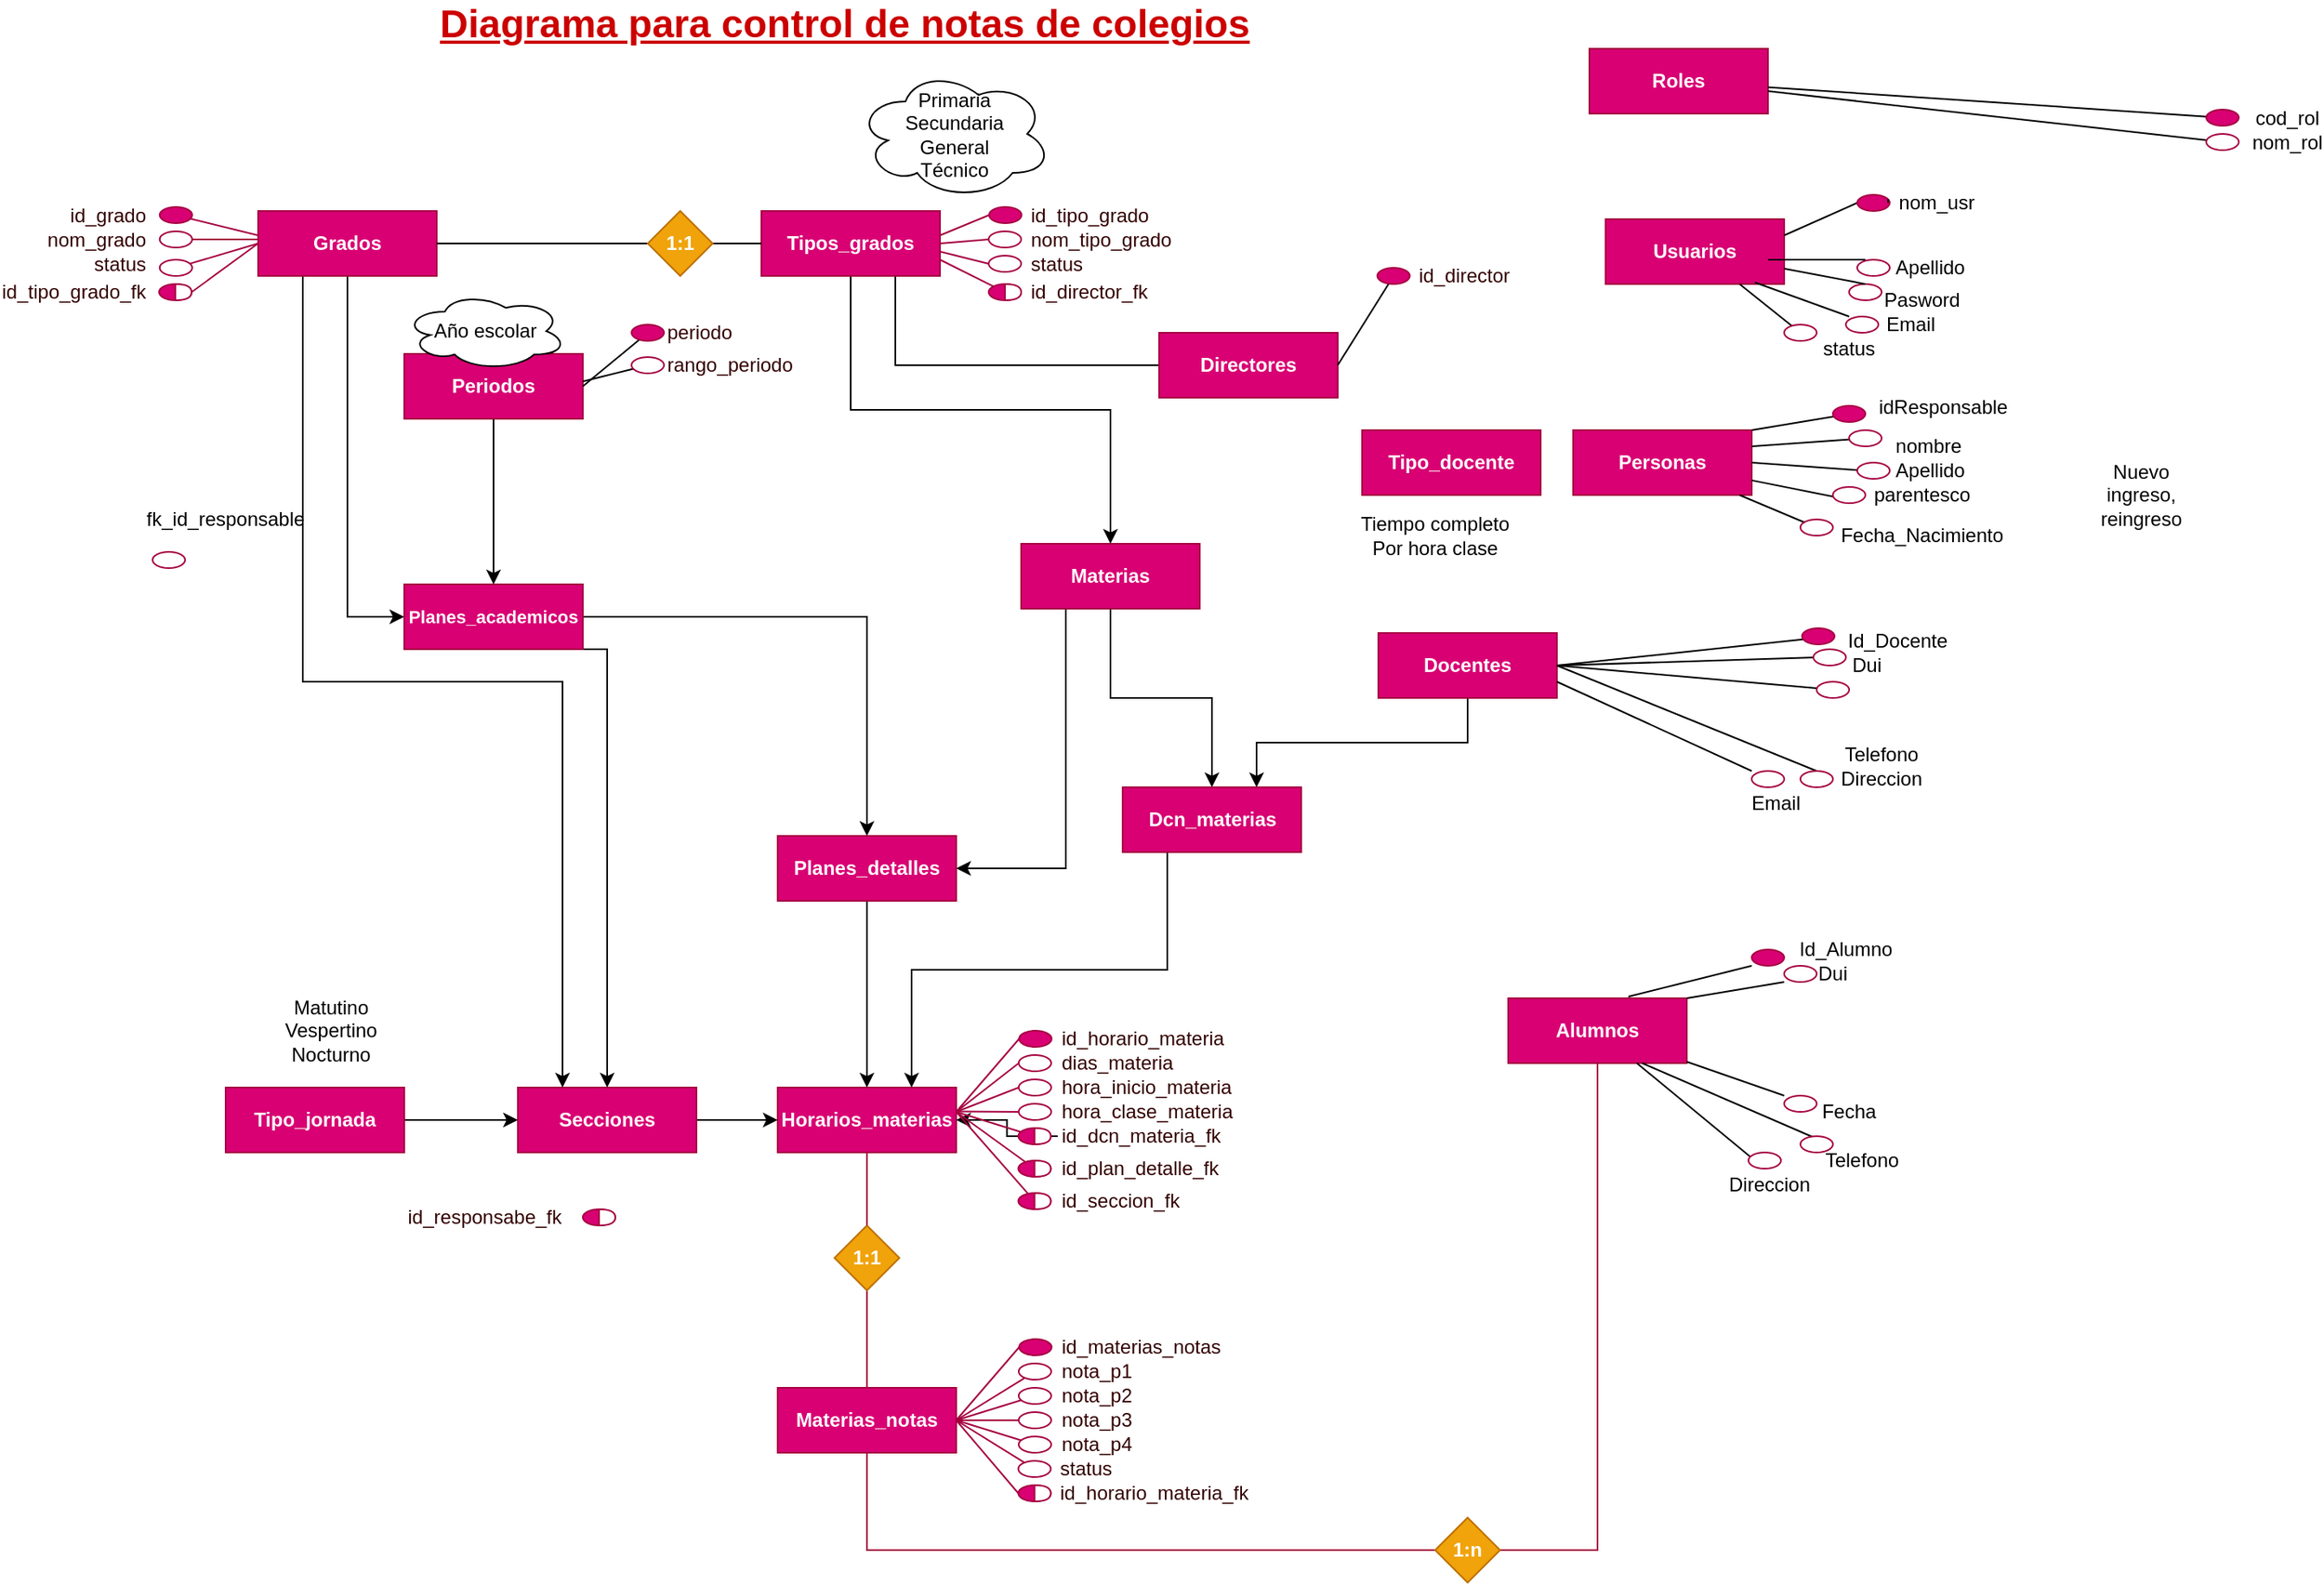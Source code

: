 <mxfile version="13.6.4" type="github">
  <diagram id="Z3SUOvgA0qH0jcRV_NoC" name="General">
    <mxGraphModel dx="1718" dy="1582" grid="1" gridSize="10" guides="1" tooltips="1" connect="1" arrows="1" fold="1" page="1" pageScale="1" pageWidth="850" pageHeight="1100" math="0" shadow="0">
      <root>
        <mxCell id="0" />
        <mxCell id="1" parent="0" />
        <mxCell id="4XaMbFRDXjhc7i4ORzib-2" value="Usuarios" style="rounded=0;whiteSpace=wrap;html=1;fillColor=#d80073;strokeColor=#A50040;fontColor=#ffffff;fontStyle=1" parent="1" vertex="1">
          <mxGeometry x="590" y="110" width="110" height="40" as="geometry" />
        </mxCell>
        <mxCell id="b8lKw-kGKd8MyjRBLvb2-25" value="Roles" style="rounded=0;whiteSpace=wrap;html=1;fillColor=#d80073;strokeColor=#A50040;fontColor=#ffffff;fontStyle=1" parent="1" vertex="1">
          <mxGeometry x="580" y="5" width="110" height="40" as="geometry" />
        </mxCell>
        <mxCell id="b8lKw-kGKd8MyjRBLvb2-35" value="Personas" style="rounded=0;whiteSpace=wrap;html=1;fillColor=#d80073;strokeColor=#A50040;fontColor=#ffffff;fontStyle=1" parent="1" vertex="1">
          <mxGeometry x="570" y="240" width="110" height="40" as="geometry" />
        </mxCell>
        <mxCell id="b8lKw-kGKd8MyjRBLvb2-42" value="" style="group" parent="1" vertex="1" connectable="0">
          <mxGeometry x="960" y="42.5" width="20" height="10" as="geometry" />
        </mxCell>
        <mxCell id="b8lKw-kGKd8MyjRBLvb2-43" value="cod_rol" style="text;html=1;strokeColor=none;fillColor=none;align=center;verticalAlign=middle;whiteSpace=wrap;rounded=0;" parent="1" vertex="1">
          <mxGeometry x="990" y="37.5" width="40" height="20" as="geometry" />
        </mxCell>
        <mxCell id="b8lKw-kGKd8MyjRBLvb2-80" value="" style="edgeStyle=none;rounded=0;sketch=0;orthogonalLoop=1;jettySize=auto;html=1;shadow=0;endArrow=none;endFill=0;fontSize=10;" parent="1" source="b8lKw-kGKd8MyjRBLvb2-44" target="b8lKw-kGKd8MyjRBLvb2-25" edge="1">
          <mxGeometry relative="1" as="geometry" />
        </mxCell>
        <mxCell id="b8lKw-kGKd8MyjRBLvb2-44" value="" style="ellipse;whiteSpace=wrap;html=1;strokeColor=#A50040;fontColor=#ffffff;fillColor=#FFFFFF;" parent="1" vertex="1">
          <mxGeometry x="960" y="57.5" width="20" height="10" as="geometry" />
        </mxCell>
        <mxCell id="b8lKw-kGKd8MyjRBLvb2-46" value="nom_rol" style="text;html=1;strokeColor=none;fillColor=none;align=center;verticalAlign=middle;whiteSpace=wrap;rounded=0;" parent="1" vertex="1">
          <mxGeometry x="990" y="52.5" width="40" height="20" as="geometry" />
        </mxCell>
        <mxCell id="GyppBiyQgEA9VhqEIzXW-10" style="edgeStyle=orthogonalEdgeStyle;rounded=0;orthogonalLoop=1;jettySize=auto;html=1;exitX=0.5;exitY=1;exitDx=0;exitDy=0;entryX=0.75;entryY=0;entryDx=0;entryDy=0;" parent="1" source="b8lKw-kGKd8MyjRBLvb2-47" target="GyppBiyQgEA9VhqEIzXW-7" edge="1">
          <mxGeometry relative="1" as="geometry" />
        </mxCell>
        <mxCell id="b8lKw-kGKd8MyjRBLvb2-47" value="Docentes" style="rounded=0;whiteSpace=wrap;html=1;fillColor=#d80073;strokeColor=#A50040;fontColor=#ffffff;fontStyle=1" parent="1" vertex="1">
          <mxGeometry x="450" y="365" width="110" height="40" as="geometry" />
        </mxCell>
        <mxCell id="GyppBiyQgEA9VhqEIzXW-22" style="edgeStyle=orthogonalEdgeStyle;rounded=0;orthogonalLoop=1;jettySize=auto;html=1;entryX=1;entryY=0.5;entryDx=0;entryDy=0;fontSize=11;fontColor=#CC0000;exitX=0.5;exitY=1;exitDx=0;exitDy=0;startArrow=none;startFill=0;endArrow=none;endFill=0;fillColor=#d80073;strokeColor=#A50040;" parent="1" source="b8lKw-kGKd8MyjRBLvb2-48" target="GyppBiyQgEA9VhqEIzXW-62" edge="1">
          <mxGeometry relative="1" as="geometry">
            <Array as="points">
              <mxPoint x="585" y="930" />
            </Array>
          </mxGeometry>
        </mxCell>
        <mxCell id="b8lKw-kGKd8MyjRBLvb2-48" value="Alumnos" style="rounded=0;whiteSpace=wrap;html=1;fillColor=#d80073;strokeColor=#A50040;fontColor=#ffffff;fontStyle=1" parent="1" vertex="1">
          <mxGeometry x="530" y="590" width="110" height="40" as="geometry" />
        </mxCell>
        <mxCell id="GyppBiyQgEA9VhqEIzXW-163" style="edgeStyle=orthogonalEdgeStyle;rounded=0;orthogonalLoop=1;jettySize=auto;html=1;entryX=0.75;entryY=1;entryDx=0;entryDy=0;startArrow=none;startFill=0;endArrow=none;endFill=0;fontSize=12;fontColor=#330000;" parent="1" source="b8lKw-kGKd8MyjRBLvb2-49" target="b8lKw-kGKd8MyjRBLvb2-77" edge="1">
          <mxGeometry relative="1" as="geometry" />
        </mxCell>
        <mxCell id="b8lKw-kGKd8MyjRBLvb2-49" value="Directores" style="rounded=0;whiteSpace=wrap;html=1;fillColor=#d80073;strokeColor=#A50040;fontColor=#ffffff;fontStyle=1" parent="1" vertex="1">
          <mxGeometry x="315" y="180" width="110" height="40" as="geometry" />
        </mxCell>
        <mxCell id="b8lKw-kGKd8MyjRBLvb2-79" value="" style="rounded=0;orthogonalLoop=1;jettySize=auto;html=1;fontSize=10;sketch=0;shadow=0;endArrow=none;endFill=0;" parent="1" source="b8lKw-kGKd8MyjRBLvb2-52" target="b8lKw-kGKd8MyjRBLvb2-25" edge="1">
          <mxGeometry relative="1" as="geometry" />
        </mxCell>
        <mxCell id="b8lKw-kGKd8MyjRBLvb2-52" value="" style="ellipse;whiteSpace=wrap;html=1;strokeColor=#A50040;fontColor=#ffffff;fillColor=#d80073;" parent="1" vertex="1">
          <mxGeometry x="960" y="42.5" width="20" height="10" as="geometry" />
        </mxCell>
        <mxCell id="b8lKw-kGKd8MyjRBLvb2-61" value="nom_usr" style="text;html=1;strokeColor=none;fillColor=none;align=center;verticalAlign=middle;whiteSpace=wrap;rounded=0;" parent="1" vertex="1">
          <mxGeometry x="764" y="90" width="60" height="20" as="geometry" />
        </mxCell>
        <mxCell id="b8lKw-kGKd8MyjRBLvb2-63" value="" style="ellipse;whiteSpace=wrap;html=1;strokeColor=#A50040;fontColor=#ffffff;fillColor=#FFFFFF;" parent="1" vertex="1">
          <mxGeometry x="745" y="135" width="20" height="10" as="geometry" />
        </mxCell>
        <mxCell id="NR2YaWxbIULWB_psVSaY-26" style="edgeStyle=orthogonalEdgeStyle;rounded=0;orthogonalLoop=1;jettySize=auto;html=1;entryX=1;entryY=0.5;entryDx=0;entryDy=0;fontSize=12;exitX=0.25;exitY=1;exitDx=0;exitDy=0;" parent="1" source="b8lKw-kGKd8MyjRBLvb2-65" target="NR2YaWxbIULWB_psVSaY-25" edge="1">
          <mxGeometry relative="1" as="geometry" />
        </mxCell>
        <mxCell id="GyppBiyQgEA9VhqEIzXW-9" style="edgeStyle=orthogonalEdgeStyle;rounded=0;orthogonalLoop=1;jettySize=auto;html=1;exitX=0.5;exitY=1;exitDx=0;exitDy=0;entryX=0.5;entryY=0;entryDx=0;entryDy=0;" parent="1" source="b8lKw-kGKd8MyjRBLvb2-65" target="GyppBiyQgEA9VhqEIzXW-7" edge="1">
          <mxGeometry relative="1" as="geometry" />
        </mxCell>
        <mxCell id="b8lKw-kGKd8MyjRBLvb2-65" value="Materias" style="rounded=0;whiteSpace=wrap;html=1;fillColor=#d80073;strokeColor=#A50040;fontColor=#ffffff;fontStyle=1" parent="1" vertex="1">
          <mxGeometry x="230" y="310" width="110" height="40" as="geometry" />
        </mxCell>
        <mxCell id="NR2YaWxbIULWB_psVSaY-22" style="edgeStyle=orthogonalEdgeStyle;rounded=0;orthogonalLoop=1;jettySize=auto;html=1;exitX=0.5;exitY=1;exitDx=0;exitDy=0;entryX=0.5;entryY=0;entryDx=0;entryDy=0;fontSize=12;" parent="1" source="b8lKw-kGKd8MyjRBLvb2-66" target="NR2YaWxbIULWB_psVSaY-19" edge="1">
          <mxGeometry relative="1" as="geometry" />
        </mxCell>
        <mxCell id="b8lKw-kGKd8MyjRBLvb2-66" value="Periodos" style="rounded=0;whiteSpace=wrap;html=1;fillColor=#d80073;strokeColor=#A50040;fontColor=#ffffff;fontStyle=1" parent="1" vertex="1">
          <mxGeometry x="-150" y="193" width="110" height="40" as="geometry" />
        </mxCell>
        <mxCell id="GyppBiyQgEA9VhqEIzXW-6" style="edgeStyle=orthogonalEdgeStyle;rounded=0;orthogonalLoop=1;jettySize=auto;html=1;exitX=1;exitY=0.5;exitDx=0;exitDy=0;entryX=0;entryY=0.5;entryDx=0;entryDy=0;" parent="1" source="b8lKw-kGKd8MyjRBLvb2-74" target="NR2YaWxbIULWB_psVSaY-3" edge="1">
          <mxGeometry relative="1" as="geometry" />
        </mxCell>
        <mxCell id="b8lKw-kGKd8MyjRBLvb2-74" value="Secciones" style="rounded=0;whiteSpace=wrap;html=1;fillColor=#d80073;strokeColor=#A50040;fontColor=#ffffff;fontStyle=1" parent="1" vertex="1">
          <mxGeometry x="-80" y="645" width="110" height="40" as="geometry" />
        </mxCell>
        <mxCell id="NR2YaWxbIULWB_psVSaY-20" style="edgeStyle=orthogonalEdgeStyle;rounded=0;orthogonalLoop=1;jettySize=auto;html=1;exitX=0.5;exitY=1;exitDx=0;exitDy=0;entryX=0;entryY=0.5;entryDx=0;entryDy=0;fontSize=12;" parent="1" source="b8lKw-kGKd8MyjRBLvb2-75" target="NR2YaWxbIULWB_psVSaY-19" edge="1">
          <mxGeometry relative="1" as="geometry" />
        </mxCell>
        <mxCell id="GyppBiyQgEA9VhqEIzXW-1" style="edgeStyle=orthogonalEdgeStyle;rounded=0;orthogonalLoop=1;jettySize=auto;html=1;exitX=0.25;exitY=1;exitDx=0;exitDy=0;entryX=0.25;entryY=0;entryDx=0;entryDy=0;" parent="1" source="b8lKw-kGKd8MyjRBLvb2-75" target="b8lKw-kGKd8MyjRBLvb2-74" edge="1">
          <mxGeometry relative="1" as="geometry" />
        </mxCell>
        <mxCell id="b8lKw-kGKd8MyjRBLvb2-75" value="Grados" style="rounded=0;whiteSpace=wrap;html=1;fillColor=#d80073;strokeColor=#A50040;fontColor=#ffffff;fontStyle=1" parent="1" vertex="1">
          <mxGeometry x="-240" y="105" width="110" height="40" as="geometry" />
        </mxCell>
        <mxCell id="NR2YaWxbIULWB_psVSaY-11" style="edgeStyle=orthogonalEdgeStyle;rounded=0;orthogonalLoop=1;jettySize=auto;html=1;entryX=0.5;entryY=0;entryDx=0;entryDy=0;exitX=0.5;exitY=1;exitDx=0;exitDy=0;" parent="1" source="b8lKw-kGKd8MyjRBLvb2-77" target="b8lKw-kGKd8MyjRBLvb2-65" edge="1">
          <mxGeometry relative="1" as="geometry" />
        </mxCell>
        <mxCell id="b8lKw-kGKd8MyjRBLvb2-77" value="Tipos_grados" style="rounded=0;whiteSpace=wrap;html=1;fillColor=#d80073;strokeColor=#A50040;fontColor=#ffffff;fontStyle=1" parent="1" vertex="1">
          <mxGeometry x="70" y="105" width="110" height="40" as="geometry" />
        </mxCell>
        <mxCell id="GyppBiyQgEA9VhqEIzXW-26" style="edgeStyle=orthogonalEdgeStyle;rounded=0;orthogonalLoop=1;jettySize=auto;html=1;exitX=0.5;exitY=1;exitDx=0;exitDy=0;fontSize=11;fontColor=#CC0000;fillColor=#d80073;strokeColor=#A50040;endArrow=none;endFill=0;" parent="1" source="GyppBiyQgEA9VhqEIzXW-63" target="GyppBiyQgEA9VhqEIzXW-19" edge="1">
          <mxGeometry relative="1" as="geometry">
            <mxPoint x="135" y="680" as="targetPoint" />
          </mxGeometry>
        </mxCell>
        <mxCell id="NR2YaWxbIULWB_psVSaY-3" value="Horarios_materias" style="rounded=0;whiteSpace=wrap;html=1;fillColor=#d80073;strokeColor=#A50040;fontColor=#ffffff;fontStyle=1" parent="1" vertex="1">
          <mxGeometry x="80" y="645" width="110" height="40" as="geometry" />
        </mxCell>
        <mxCell id="GyppBiyQgEA9VhqEIzXW-17" value="" style="edgeStyle=orthogonalEdgeStyle;rounded=0;orthogonalLoop=1;jettySize=auto;html=1;" parent="1" source="NR2YaWxbIULWB_psVSaY-4" target="b8lKw-kGKd8MyjRBLvb2-74" edge="1">
          <mxGeometry relative="1" as="geometry" />
        </mxCell>
        <mxCell id="NR2YaWxbIULWB_psVSaY-4" value="Tipo_jornada" style="rounded=0;whiteSpace=wrap;html=1;fillColor=#d80073;strokeColor=#A50040;fontColor=#ffffff;fontStyle=1" parent="1" vertex="1">
          <mxGeometry x="-260" y="645" width="110" height="40" as="geometry" />
        </mxCell>
        <mxCell id="NR2YaWxbIULWB_psVSaY-5" value="Matutino&lt;br&gt;Vespertino&lt;br&gt;Nocturno" style="text;html=1;strokeColor=none;fillColor=none;align=center;verticalAlign=middle;whiteSpace=wrap;rounded=0;" parent="1" vertex="1">
          <mxGeometry x="-215" y="600" width="40" height="20" as="geometry" />
        </mxCell>
        <mxCell id="NR2YaWxbIULWB_psVSaY-16" value="Tipo_docente" style="rounded=0;whiteSpace=wrap;html=1;fillColor=#d80073;strokeColor=#A50040;fontColor=#ffffff;fontStyle=1" parent="1" vertex="1">
          <mxGeometry x="440" y="240" width="110" height="40" as="geometry" />
        </mxCell>
        <mxCell id="NR2YaWxbIULWB_psVSaY-17" value="Tiempo completo&lt;br&gt;Por hora clase" style="text;html=1;strokeColor=none;fillColor=none;align=center;verticalAlign=middle;whiteSpace=wrap;rounded=0;fontSize=12;" parent="1" vertex="1">
          <mxGeometry x="410" y="290" width="150" height="30" as="geometry" />
        </mxCell>
        <mxCell id="NR2YaWxbIULWB_psVSaY-18" value="Nuevo ingreso, reingreso" style="text;html=1;strokeColor=none;fillColor=none;align=center;verticalAlign=middle;whiteSpace=wrap;rounded=0;fontSize=12;" parent="1" vertex="1">
          <mxGeometry x="880" y="270" width="80" height="20" as="geometry" />
        </mxCell>
        <mxCell id="NR2YaWxbIULWB_psVSaY-27" value="" style="edgeStyle=orthogonalEdgeStyle;rounded=0;orthogonalLoop=1;jettySize=auto;html=1;fontSize=12;" parent="1" source="NR2YaWxbIULWB_psVSaY-19" target="NR2YaWxbIULWB_psVSaY-25" edge="1">
          <mxGeometry relative="1" as="geometry" />
        </mxCell>
        <mxCell id="GyppBiyQgEA9VhqEIzXW-3" style="edgeStyle=orthogonalEdgeStyle;rounded=0;orthogonalLoop=1;jettySize=auto;html=1;exitX=0.25;exitY=1;exitDx=0;exitDy=0;entryX=0.5;entryY=0;entryDx=0;entryDy=0;" parent="1" source="NR2YaWxbIULWB_psVSaY-19" target="b8lKw-kGKd8MyjRBLvb2-74" edge="1">
          <mxGeometry relative="1" as="geometry">
            <Array as="points">
              <mxPoint x="-25" y="375" />
            </Array>
          </mxGeometry>
        </mxCell>
        <mxCell id="NR2YaWxbIULWB_psVSaY-19" value="Planes_academicos" style="rounded=0;whiteSpace=wrap;html=1;fillColor=#d80073;strokeColor=#A50040;fontColor=#ffffff;fontStyle=1;fontSize=11;" parent="1" vertex="1">
          <mxGeometry x="-150" y="335" width="110" height="40" as="geometry" />
        </mxCell>
        <mxCell id="GyppBiyQgEA9VhqEIzXW-15" style="edgeStyle=orthogonalEdgeStyle;rounded=0;orthogonalLoop=1;jettySize=auto;html=1;exitX=0.5;exitY=1;exitDx=0;exitDy=0;entryX=0.5;entryY=0;entryDx=0;entryDy=0;" parent="1" source="NR2YaWxbIULWB_psVSaY-25" target="NR2YaWxbIULWB_psVSaY-3" edge="1">
          <mxGeometry relative="1" as="geometry" />
        </mxCell>
        <mxCell id="NR2YaWxbIULWB_psVSaY-25" value="Planes_detalles" style="rounded=0;whiteSpace=wrap;html=1;fillColor=#d80073;strokeColor=#A50040;fontColor=#ffffff;fontStyle=1" parent="1" vertex="1">
          <mxGeometry x="80" y="490" width="110" height="40" as="geometry" />
        </mxCell>
        <mxCell id="NR2YaWxbIULWB_psVSaY-28" value="" style="ellipse;whiteSpace=wrap;html=1;strokeColor=#A50040;fontColor=#ffffff;fillColor=#FFFFFF;" parent="1" vertex="1">
          <mxGeometry x="-305" y="315" width="20" height="10" as="geometry" />
        </mxCell>
        <mxCell id="NR2YaWxbIULWB_psVSaY-29" value="fk_id_responsable" style="text;html=1;strokeColor=none;fillColor=none;align=center;verticalAlign=middle;whiteSpace=wrap;rounded=0;fontSize=12;" parent="1" vertex="1">
          <mxGeometry x="-305" y="285" width="90" height="20" as="geometry" />
        </mxCell>
        <mxCell id="AFqO68eLZn9aOLBoOMBV-13" value="idResponsable" style="text;html=1;strokeColor=none;fillColor=none;align=center;verticalAlign=middle;whiteSpace=wrap;rounded=0;" parent="1" vertex="1">
          <mxGeometry x="758" y="216" width="80" height="20" as="geometry" />
        </mxCell>
        <mxCell id="AFqO68eLZn9aOLBoOMBV-14" value="" style="rounded=0;orthogonalLoop=1;jettySize=auto;html=1;fontSize=10;sketch=0;shadow=0;endArrow=none;endFill=0;entryX=1;entryY=0;entryDx=0;entryDy=0;" parent="1" source="AFqO68eLZn9aOLBoOMBV-39" target="b8lKw-kGKd8MyjRBLvb2-35" edge="1">
          <mxGeometry relative="1" as="geometry">
            <mxPoint x="740" y="230" as="sourcePoint" />
            <mxPoint x="689.86" y="247.197" as="targetPoint" />
          </mxGeometry>
        </mxCell>
        <mxCell id="AFqO68eLZn9aOLBoOMBV-19" value="nombre" style="text;html=1;strokeColor=none;fillColor=none;align=center;verticalAlign=middle;whiteSpace=wrap;rounded=0;" parent="1" vertex="1">
          <mxGeometry x="749" y="240" width="80" height="20" as="geometry" />
        </mxCell>
        <mxCell id="AFqO68eLZn9aOLBoOMBV-20" value="Apellido" style="text;html=1;strokeColor=none;fillColor=none;align=center;verticalAlign=middle;whiteSpace=wrap;rounded=0;" parent="1" vertex="1">
          <mxGeometry x="750" y="255" width="80" height="20" as="geometry" />
        </mxCell>
        <mxCell id="AFqO68eLZn9aOLBoOMBV-21" value="Fecha_Nacimiento" style="text;html=1;strokeColor=none;fillColor=none;align=center;verticalAlign=middle;whiteSpace=wrap;rounded=0;" parent="1" vertex="1">
          <mxGeometry x="745" y="295" width="80" height="20" as="geometry" />
        </mxCell>
        <mxCell id="AFqO68eLZn9aOLBoOMBV-25" value="" style="edgeStyle=none;rounded=0;sketch=0;orthogonalLoop=1;jettySize=auto;html=1;shadow=0;endArrow=none;endFill=0;fontSize=10;entryX=1;entryY=0.25;entryDx=0;entryDy=0;" parent="1" source="cweQKclYi54O8DaWh0Qv-15" target="b8lKw-kGKd8MyjRBLvb2-35" edge="1">
          <mxGeometry relative="1" as="geometry">
            <mxPoint x="746" y="246" as="sourcePoint" />
            <mxPoint x="690" y="240" as="targetPoint" />
          </mxGeometry>
        </mxCell>
        <mxCell id="GyppBiyQgEA9VhqEIzXW-11" style="edgeStyle=orthogonalEdgeStyle;rounded=0;orthogonalLoop=1;jettySize=auto;html=1;exitX=0.25;exitY=1;exitDx=0;exitDy=0;entryX=0.75;entryY=0;entryDx=0;entryDy=0;" parent="1" source="GyppBiyQgEA9VhqEIzXW-7" target="NR2YaWxbIULWB_psVSaY-3" edge="1">
          <mxGeometry relative="1" as="geometry" />
        </mxCell>
        <mxCell id="AFqO68eLZn9aOLBoOMBV-29" value="" style="edgeStyle=none;rounded=0;sketch=0;orthogonalLoop=1;jettySize=auto;html=1;shadow=0;endArrow=none;endFill=0;fontSize=10;exitX=0;exitY=0.5;exitDx=0;exitDy=0;entryX=1;entryY=0.5;entryDx=0;entryDy=0;" parent="1" target="b8lKw-kGKd8MyjRBLvb2-35" edge="1">
          <mxGeometry relative="1" as="geometry">
            <mxPoint x="750" y="265" as="sourcePoint" />
            <mxPoint x="689.98" y="263.861" as="targetPoint" />
          </mxGeometry>
        </mxCell>
        <mxCell id="GyppBiyQgEA9VhqEIzXW-7" value="Dcn_materias" style="rounded=0;whiteSpace=wrap;html=1;fillColor=#d80073;strokeColor=#A50040;fontColor=#ffffff;fontStyle=1" parent="1" vertex="1">
          <mxGeometry x="292.5" y="460" width="110" height="40" as="geometry" />
        </mxCell>
        <mxCell id="AFqO68eLZn9aOLBoOMBV-32" value="" style="edgeStyle=none;rounded=0;sketch=0;orthogonalLoop=1;jettySize=auto;html=1;shadow=0;endArrow=none;endFill=0;fontSize=10;exitX=0;exitY=0;exitDx=0;exitDy=0;" parent="1" target="b8lKw-kGKd8MyjRBLvb2-35" edge="1">
          <mxGeometry relative="1" as="geometry">
            <mxPoint x="732.929" y="281.464" as="sourcePoint" />
            <mxPoint x="690" y="260" as="targetPoint" />
          </mxGeometry>
        </mxCell>
        <mxCell id="GyppBiyQgEA9VhqEIzXW-18" value="Diagrama para control de notas de colegios" style="text;html=1;align=left;verticalAlign=middle;whiteSpace=wrap;rounded=0;fontStyle=5;fontSize=24;labelBorderColor=none;labelBackgroundColor=none;fontColor=#CC0000;" parent="1" vertex="1">
          <mxGeometry x="-130" y="-20" width="570" height="20" as="geometry" />
        </mxCell>
        <mxCell id="AFqO68eLZn9aOLBoOMBV-33" value="" style="edgeStyle=none;rounded=0;sketch=0;orthogonalLoop=1;jettySize=auto;html=1;shadow=0;endArrow=none;endFill=0;fontSize=10;" parent="1" target="b8lKw-kGKd8MyjRBLvb2-35" edge="1">
          <mxGeometry relative="1" as="geometry">
            <mxPoint x="720" y="300" as="sourcePoint" />
            <mxPoint x="700" y="270" as="targetPoint" />
          </mxGeometry>
        </mxCell>
        <mxCell id="AFqO68eLZn9aOLBoOMBV-39" value="" style="ellipse;whiteSpace=wrap;html=1;strokeColor=#A50040;fontColor=#ffffff;fillColor=#d80073;" parent="1" vertex="1">
          <mxGeometry x="730" y="225" width="20" height="10" as="geometry" />
        </mxCell>
        <mxCell id="GyppBiyQgEA9VhqEIzXW-19" value="Materias_notas" style="rounded=0;whiteSpace=wrap;html=1;fillColor=#d80073;strokeColor=#A50040;fontColor=#ffffff;fontStyle=1;labelPosition=center;verticalLabelPosition=middle;align=center;verticalAlign=middle;fontSize=12;" parent="1" vertex="1">
          <mxGeometry x="80" y="830" width="110" height="40" as="geometry" />
        </mxCell>
        <mxCell id="AFqO68eLZn9aOLBoOMBV-55" value="parentesco" style="text;html=1;strokeColor=none;fillColor=none;align=center;verticalAlign=middle;whiteSpace=wrap;rounded=0;" parent="1" vertex="1">
          <mxGeometry x="745" y="270" width="80" height="20" as="geometry" />
        </mxCell>
        <mxCell id="GyppBiyQgEA9VhqEIzXW-53" style="rounded=0;orthogonalLoop=1;jettySize=auto;html=1;exitX=0;exitY=0.5;exitDx=0;exitDy=0;entryX=1;entryY=0.5;entryDx=0;entryDy=0;fontSize=10;fontColor=#CC0000;endArrow=none;endFill=0;fillColor=#d80073;strokeColor=#A50040;" parent="1" source="GyppBiyQgEA9VhqEIzXW-27" target="GyppBiyQgEA9VhqEIzXW-19" edge="1">
          <mxGeometry relative="1" as="geometry" />
        </mxCell>
        <mxCell id="cweQKclYi54O8DaWh0Qv-1" value="" style="edgeStyle=none;rounded=0;sketch=0;orthogonalLoop=1;jettySize=auto;html=1;shadow=0;endArrow=none;endFill=0;fontSize=10;entryX=1;entryY=0.25;entryDx=0;entryDy=0;exitX=0;exitY=0.5;exitDx=0;exitDy=0;" parent="1" source="b8lKw-kGKd8MyjRBLvb2-62" target="4XaMbFRDXjhc7i4ORzib-2" edge="1">
          <mxGeometry relative="1" as="geometry">
            <mxPoint x="729" y="140" as="sourcePoint" />
            <mxPoint x="690" y="148" as="targetPoint" />
          </mxGeometry>
        </mxCell>
        <mxCell id="GyppBiyQgEA9VhqEIzXW-27" value="" style="ellipse;whiteSpace=wrap;html=1;strokeColor=#A50040;fontColor=#ffffff;fillColor=#d80073;labelBackgroundColor=none;align=left;" parent="1" vertex="1">
          <mxGeometry x="228.75" y="800.0" width="20" height="10" as="geometry" />
        </mxCell>
        <mxCell id="cweQKclYi54O8DaWh0Qv-2" value="" style="edgeStyle=none;rounded=0;sketch=0;orthogonalLoop=1;jettySize=auto;html=1;shadow=0;endArrow=none;endFill=0;fontSize=10;exitX=0;exitY=0.25;exitDx=0;exitDy=0;" parent="1" source="cweQKclYi54O8DaWh0Qv-28" edge="1">
          <mxGeometry relative="1" as="geometry">
            <mxPoint x="740" y="140" as="sourcePoint" />
            <mxPoint x="690" y="135" as="targetPoint" />
          </mxGeometry>
        </mxCell>
        <mxCell id="GyppBiyQgEA9VhqEIzXW-28" value="id_materias_notas" style="text;html=1;strokeColor=none;fillColor=none;align=left;verticalAlign=middle;whiteSpace=wrap;rounded=0;labelBackgroundColor=none;fontSize=12;textDirection=ltr;fontColor=#330000;" parent="1" vertex="1">
          <mxGeometry x="252.5" y="795" width="87.5" height="20" as="geometry" />
        </mxCell>
        <mxCell id="GyppBiyQgEA9VhqEIzXW-29" value="id_horario_materia_fk" style="text;html=1;strokeColor=none;fillColor=none;align=left;verticalAlign=middle;whiteSpace=wrap;rounded=0;labelBackgroundColor=none;fontSize=12;labelPosition=center;verticalLabelPosition=middle;textDirection=ltr;fontColor=#330000;" parent="1" vertex="1">
          <mxGeometry x="252" y="885" width="87.5" height="20" as="geometry" />
        </mxCell>
        <mxCell id="GyppBiyQgEA9VhqEIzXW-30" value="" style="group;labelBackgroundColor=none;fontSize=10;fontColor=#CC0000;align=left;" parent="1" vertex="1" connectable="0">
          <mxGeometry x="228.25" y="890" width="20" height="10" as="geometry" />
        </mxCell>
        <mxCell id="GyppBiyQgEA9VhqEIzXW-31" value="" style="group" parent="GyppBiyQgEA9VhqEIzXW-30" vertex="1" connectable="0">
          <mxGeometry width="20" height="10" as="geometry" />
        </mxCell>
        <mxCell id="GyppBiyQgEA9VhqEIzXW-32" value="" style="ellipse;whiteSpace=wrap;html=1;fillColor=#d80073;gradientDirection=east;strokeColor=#A50040;fontColor=#ffffff;" parent="GyppBiyQgEA9VhqEIzXW-31" vertex="1">
          <mxGeometry width="20" height="10" as="geometry" />
        </mxCell>
        <mxCell id="GyppBiyQgEA9VhqEIzXW-33" value="" style="shape=or;whiteSpace=wrap;html=1;strokeColor=#A50040;fontColor=#ffffff;fillColor=#FFFFFF;" parent="GyppBiyQgEA9VhqEIzXW-31" vertex="1">
          <mxGeometry x="10" width="10" height="10" as="geometry" />
        </mxCell>
        <mxCell id="cweQKclYi54O8DaWh0Qv-15" value="" style="ellipse;whiteSpace=wrap;html=1;strokeColor=#A50040;fontColor=#ffffff;fillColor=#FFFFFF;" parent="1" vertex="1">
          <mxGeometry x="740" y="240" width="20" height="10" as="geometry" />
        </mxCell>
        <mxCell id="cweQKclYi54O8DaWh0Qv-22" value="" style="ellipse;whiteSpace=wrap;html=1;strokeColor=#A50040;fontColor=#ffffff;fillColor=#FFFFFF;" parent="1" vertex="1">
          <mxGeometry x="745" y="260" width="20" height="10" as="geometry" />
        </mxCell>
        <mxCell id="GyppBiyQgEA9VhqEIzXW-54" value="" style="edgeStyle=none;rounded=0;orthogonalLoop=1;jettySize=auto;html=1;endArrow=none;endFill=0;fontSize=10;fontColor=#CC0000;entryX=1;entryY=0.5;entryDx=0;entryDy=0;fillColor=#d80073;strokeColor=#A50040;" parent="1" source="GyppBiyQgEA9VhqEIzXW-36" target="GyppBiyQgEA9VhqEIzXW-19" edge="1">
          <mxGeometry relative="1" as="geometry" />
        </mxCell>
        <mxCell id="cweQKclYi54O8DaWh0Qv-23" value="" style="ellipse;whiteSpace=wrap;html=1;strokeColor=#A50040;fontColor=#ffffff;fillColor=#FFFFFF;" parent="1" vertex="1">
          <mxGeometry x="730" y="275" width="20" height="10" as="geometry" />
        </mxCell>
        <mxCell id="GyppBiyQgEA9VhqEIzXW-36" value="" style="ellipse;whiteSpace=wrap;html=1;strokeColor=#A50040;fontColor=#ffffff;fillColor=#FFFFFF;labelBackgroundColor=none;align=left;" parent="1" vertex="1">
          <mxGeometry x="228.5" y="815" width="20" height="10" as="geometry" />
        </mxCell>
        <mxCell id="cweQKclYi54O8DaWh0Qv-24" value="" style="ellipse;whiteSpace=wrap;html=1;strokeColor=#A50040;fontColor=#ffffff;fillColor=#FFFFFF;" parent="1" vertex="1">
          <mxGeometry x="710" y="295" width="20" height="10" as="geometry" />
        </mxCell>
        <mxCell id="GyppBiyQgEA9VhqEIzXW-38" value="nota_p1" style="text;html=1;strokeColor=none;fillColor=none;align=left;verticalAlign=middle;whiteSpace=wrap;rounded=0;labelBackgroundColor=none;fontSize=12;textDirection=ltr;fontColor=#330000;" parent="1" vertex="1">
          <mxGeometry x="252.5" y="810" width="87.5" height="20" as="geometry" />
        </mxCell>
        <mxCell id="cweQKclYi54O8DaWh0Qv-27" value="" style="ellipse;whiteSpace=wrap;html=1;strokeColor=#A50040;fontColor=#ffffff;fillColor=#FFFFFF;" parent="1" vertex="1">
          <mxGeometry x="740" y="150" width="20" height="10" as="geometry" />
        </mxCell>
        <mxCell id="GyppBiyQgEA9VhqEIzXW-39" value="nota_p2" style="text;html=1;strokeColor=none;fillColor=none;align=left;verticalAlign=middle;whiteSpace=wrap;rounded=0;labelBackgroundColor=none;fontSize=12;textDirection=ltr;fontColor=#330000;" parent="1" vertex="1">
          <mxGeometry x="252.5" y="825" width="87.5" height="20" as="geometry" />
        </mxCell>
        <mxCell id="cweQKclYi54O8DaWh0Qv-28" value="Apellido" style="text;html=1;strokeColor=none;fillColor=none;align=center;verticalAlign=middle;whiteSpace=wrap;rounded=0;" parent="1" vertex="1">
          <mxGeometry x="750" y="130" width="80" height="20" as="geometry" />
        </mxCell>
        <mxCell id="GyppBiyQgEA9VhqEIzXW-55" value="" style="edgeStyle=none;rounded=0;orthogonalLoop=1;jettySize=auto;html=1;endArrow=none;endFill=0;fontSize=10;fontColor=#CC0000;fillColor=#d80073;strokeColor=#A50040;" parent="1" source="GyppBiyQgEA9VhqEIzXW-40" edge="1">
          <mxGeometry relative="1" as="geometry">
            <mxPoint x="190" y="850" as="targetPoint" />
          </mxGeometry>
        </mxCell>
        <mxCell id="cweQKclYi54O8DaWh0Qv-39" value="" style="edgeStyle=none;rounded=0;sketch=0;orthogonalLoop=1;jettySize=auto;html=1;shadow=0;endArrow=none;endFill=0;fontSize=10;exitX=0;exitY=1;exitDx=0;exitDy=0;" parent="1" source="cweQKclYi54O8DaWh0Qv-28" target="4XaMbFRDXjhc7i4ORzib-2" edge="1">
          <mxGeometry relative="1" as="geometry">
            <mxPoint x="750" y="177" as="sourcePoint" />
            <mxPoint x="700" y="170" as="targetPoint" />
          </mxGeometry>
        </mxCell>
        <mxCell id="GyppBiyQgEA9VhqEIzXW-40" value="" style="ellipse;whiteSpace=wrap;html=1;strokeColor=#A50040;fontColor=#ffffff;fillColor=#FFFFFF;labelBackgroundColor=none;align=left;" parent="1" vertex="1">
          <mxGeometry x="228.5" y="830" width="20" height="10" as="geometry" />
        </mxCell>
        <mxCell id="cweQKclYi54O8DaWh0Qv-41" value="Pasword" style="text;html=1;strokeColor=none;fillColor=none;align=center;verticalAlign=middle;whiteSpace=wrap;rounded=0;" parent="1" vertex="1">
          <mxGeometry x="745" y="150" width="80" height="20" as="geometry" />
        </mxCell>
        <mxCell id="GyppBiyQgEA9VhqEIzXW-41" value="nota_p3" style="text;html=1;strokeColor=none;fillColor=none;align=left;verticalAlign=middle;whiteSpace=wrap;rounded=0;labelBackgroundColor=none;fontSize=12;textDirection=ltr;fontColor=#330000;" parent="1" vertex="1">
          <mxGeometry x="252.5" y="840" width="87.5" height="20" as="geometry" />
        </mxCell>
        <mxCell id="cweQKclYi54O8DaWh0Qv-42" value="" style="edgeStyle=none;rounded=0;sketch=0;orthogonalLoop=1;jettySize=auto;html=1;shadow=0;endArrow=none;endFill=0;fontSize=10;entryX=0.836;entryY=0.975;entryDx=0;entryDy=0;entryPerimeter=0;" parent="1" target="4XaMbFRDXjhc7i4ORzib-2" edge="1">
          <mxGeometry relative="1" as="geometry">
            <mxPoint x="740" y="170" as="sourcePoint" />
            <mxPoint x="700" y="160" as="targetPoint" />
          </mxGeometry>
        </mxCell>
        <mxCell id="GyppBiyQgEA9VhqEIzXW-56" value="" style="edgeStyle=none;rounded=0;orthogonalLoop=1;jettySize=auto;html=1;endArrow=none;endFill=0;fontSize=10;fontColor=#CC0000;fillColor=#d80073;strokeColor=#A50040;" parent="1" source="GyppBiyQgEA9VhqEIzXW-42" target="GyppBiyQgEA9VhqEIzXW-19" edge="1">
          <mxGeometry relative="1" as="geometry" />
        </mxCell>
        <mxCell id="cweQKclYi54O8DaWh0Qv-44" value="Email" style="text;html=1;strokeColor=none;fillColor=none;align=center;verticalAlign=middle;whiteSpace=wrap;rounded=0;" parent="1" vertex="1">
          <mxGeometry x="738" y="165" width="80" height="20" as="geometry" />
        </mxCell>
        <mxCell id="GyppBiyQgEA9VhqEIzXW-42" value="" style="ellipse;whiteSpace=wrap;html=1;strokeColor=#A50040;fontColor=#ffffff;fillColor=#FFFFFF;labelBackgroundColor=none;align=left;" parent="1" vertex="1">
          <mxGeometry x="228.5" y="845" width="20" height="10" as="geometry" />
        </mxCell>
        <mxCell id="cweQKclYi54O8DaWh0Qv-45" value="" style="ellipse;whiteSpace=wrap;html=1;strokeColor=#A50040;fontColor=#ffffff;fillColor=#FFFFFF;" parent="1" vertex="1">
          <mxGeometry x="738" y="170" width="20" height="10" as="geometry" />
        </mxCell>
        <mxCell id="GyppBiyQgEA9VhqEIzXW-43" value="nota_p4" style="text;html=1;strokeColor=none;fillColor=none;align=left;verticalAlign=middle;whiteSpace=wrap;rounded=0;labelBackgroundColor=none;fontSize=12;textDirection=ltr;fontColor=#330000;" parent="1" vertex="1">
          <mxGeometry x="252.5" y="855" width="87.5" height="20" as="geometry" />
        </mxCell>
        <mxCell id="b8lKw-kGKd8MyjRBLvb2-62" value="" style="ellipse;whiteSpace=wrap;html=1;strokeColor=#A50040;fontColor=#ffffff;fillColor=#d80073;" parent="1" vertex="1">
          <mxGeometry x="745" y="95" width="20" height="10" as="geometry" />
        </mxCell>
        <mxCell id="GyppBiyQgEA9VhqEIzXW-57" value="" style="edgeStyle=none;rounded=0;orthogonalLoop=1;jettySize=auto;html=1;endArrow=none;endFill=0;fontSize=10;fontColor=#CC0000;fillColor=#d80073;strokeColor=#A50040;" parent="1" source="GyppBiyQgEA9VhqEIzXW-44" edge="1">
          <mxGeometry relative="1" as="geometry">
            <mxPoint x="190" y="850" as="targetPoint" />
          </mxGeometry>
        </mxCell>
        <mxCell id="cweQKclYi54O8DaWh0Qv-48" value="" style="edgeStyle=none;rounded=0;sketch=0;orthogonalLoop=1;jettySize=auto;html=1;shadow=0;endArrow=none;endFill=0;fontSize=10;entryX=1;entryY=0.25;entryDx=0;entryDy=0;exitX=0;exitY=0.5;exitDx=0;exitDy=0;" parent="1" source="b8lKw-kGKd8MyjRBLvb2-61" target="b8lKw-kGKd8MyjRBLvb2-62" edge="1">
          <mxGeometry relative="1" as="geometry">
            <mxPoint x="764" y="100" as="sourcePoint" />
            <mxPoint x="690" y="110" as="targetPoint" />
          </mxGeometry>
        </mxCell>
        <mxCell id="GyppBiyQgEA9VhqEIzXW-44" value="" style="ellipse;whiteSpace=wrap;html=1;strokeColor=#A50040;fontColor=#ffffff;fillColor=#FFFFFF;labelBackgroundColor=none;align=left;" parent="1" vertex="1">
          <mxGeometry x="228.5" y="860" width="20" height="10" as="geometry" />
        </mxCell>
        <mxCell id="cweQKclYi54O8DaWh0Qv-61" value="" style="edgeStyle=none;rounded=0;sketch=0;orthogonalLoop=1;jettySize=auto;html=1;shadow=0;endArrow=none;endFill=0;fontSize=10;entryX=0.75;entryY=1;entryDx=0;entryDy=0;" parent="1" target="4XaMbFRDXjhc7i4ORzib-2" edge="1">
          <mxGeometry relative="1" as="geometry">
            <mxPoint x="710" y="180" as="sourcePoint" />
            <mxPoint x="681.96" y="149" as="targetPoint" />
          </mxGeometry>
        </mxCell>
        <mxCell id="GyppBiyQgEA9VhqEIzXW-51" value="status" style="text;html=1;strokeColor=none;fillColor=none;align=left;verticalAlign=middle;whiteSpace=wrap;rounded=0;labelBackgroundColor=none;fontSize=12;textDirection=ltr;fontColor=#330000;" parent="1" vertex="1">
          <mxGeometry x="252.25" y="870" width="87.5" height="20" as="geometry" />
        </mxCell>
        <mxCell id="cweQKclYi54O8DaWh0Qv-62" value="" style="ellipse;whiteSpace=wrap;html=1;strokeColor=#A50040;fontColor=#ffffff;fillColor=#FFFFFF;" parent="1" vertex="1">
          <mxGeometry x="700" y="175" width="20" height="10" as="geometry" />
        </mxCell>
        <mxCell id="GyppBiyQgEA9VhqEIzXW-58" value="" style="edgeStyle=none;rounded=0;orthogonalLoop=1;jettySize=auto;html=1;endArrow=none;endFill=0;fontSize=10;fontColor=#CC0000;entryX=1;entryY=0.5;entryDx=0;entryDy=0;fillColor=#d80073;strokeColor=#A50040;" parent="1" source="GyppBiyQgEA9VhqEIzXW-52" target="GyppBiyQgEA9VhqEIzXW-19" edge="1">
          <mxGeometry relative="1" as="geometry" />
        </mxCell>
        <mxCell id="cweQKclYi54O8DaWh0Qv-63" value="status" style="text;html=1;strokeColor=none;fillColor=none;align=center;verticalAlign=middle;whiteSpace=wrap;rounded=0;" parent="1" vertex="1">
          <mxGeometry x="700" y="180" width="80" height="20" as="geometry" />
        </mxCell>
        <mxCell id="GyppBiyQgEA9VhqEIzXW-52" value="" style="ellipse;whiteSpace=wrap;html=1;strokeColor=#A50040;fontColor=#ffffff;fillColor=#FFFFFF;labelBackgroundColor=none;align=left;" parent="1" vertex="1">
          <mxGeometry x="228.25" y="875" width="20" height="10" as="geometry" />
        </mxCell>
        <mxCell id="cweQKclYi54O8DaWh0Qv-66" value="" style="rounded=0;orthogonalLoop=1;jettySize=auto;html=1;fontSize=10;sketch=0;shadow=0;endArrow=none;endFill=0;entryX=1;entryY=0.5;entryDx=0;entryDy=0;" parent="1" target="b8lKw-kGKd8MyjRBLvb2-47" edge="1">
          <mxGeometry relative="1" as="geometry">
            <mxPoint x="720" y="368" as="sourcePoint" />
            <mxPoint x="570" y="385" as="targetPoint" />
          </mxGeometry>
        </mxCell>
        <mxCell id="GyppBiyQgEA9VhqEIzXW-61" style="edgeStyle=none;rounded=0;orthogonalLoop=1;jettySize=auto;html=1;exitX=0;exitY=0.5;exitDx=0;exitDy=0;endArrow=none;endFill=0;fontSize=10;fontColor=#CC0000;fillColor=#d80073;strokeColor=#A50040;" parent="1" source="GyppBiyQgEA9VhqEIzXW-32" edge="1">
          <mxGeometry relative="1" as="geometry">
            <mxPoint x="190" y="850" as="targetPoint" />
          </mxGeometry>
        </mxCell>
        <mxCell id="cweQKclYi54O8DaWh0Qv-67" value="" style="ellipse;whiteSpace=wrap;html=1;strokeColor=#A50040;fontColor=#ffffff;fillColor=#d80073;" parent="1" vertex="1">
          <mxGeometry x="711" y="362" width="20" height="10" as="geometry" />
        </mxCell>
        <mxCell id="GyppBiyQgEA9VhqEIzXW-67" style="edgeStyle=orthogonalEdgeStyle;rounded=0;orthogonalLoop=1;jettySize=auto;html=1;entryX=0.5;entryY=1;entryDx=0;entryDy=0;startArrow=none;startFill=0;endArrow=none;endFill=0;fontSize=12;fontColor=#330000;fillColor=#d80073;strokeColor=#A50040;" parent="1" source="GyppBiyQgEA9VhqEIzXW-62" target="GyppBiyQgEA9VhqEIzXW-19" edge="1">
          <mxGeometry relative="1" as="geometry" />
        </mxCell>
        <mxCell id="GyppBiyQgEA9VhqEIzXW-62" value="1:n" style="rhombus;whiteSpace=wrap;html=1;labelBackgroundColor=none;fontSize=12;align=center;fontStyle=1;fillColor=#f0a30a;strokeColor=#BD7000;fontColor=#ffffff;" parent="1" vertex="1">
          <mxGeometry x="485" y="910" width="40" height="40" as="geometry" />
        </mxCell>
        <mxCell id="cweQKclYi54O8DaWh0Qv-68" value="Id_Docente" style="text;html=1;strokeColor=none;fillColor=none;align=center;verticalAlign=middle;whiteSpace=wrap;rounded=0;" parent="1" vertex="1">
          <mxGeometry x="730" y="360" width="80" height="20" as="geometry" />
        </mxCell>
        <mxCell id="cweQKclYi54O8DaWh0Qv-70" value="" style="rounded=0;orthogonalLoop=1;jettySize=auto;html=1;fontSize=10;sketch=0;shadow=0;endArrow=none;endFill=0;entryX=1;entryY=0.5;entryDx=0;entryDy=0;" parent="1" target="b8lKw-kGKd8MyjRBLvb2-47" edge="1">
          <mxGeometry relative="1" as="geometry">
            <mxPoint x="720" y="380" as="sourcePoint" />
            <mxPoint x="679.49" y="378.42" as="targetPoint" />
          </mxGeometry>
        </mxCell>
        <mxCell id="cweQKclYi54O8DaWh0Qv-71" value="" style="ellipse;whiteSpace=wrap;html=1;strokeColor=#A50040;fontColor=#ffffff;fillColor=#FFFFFF;" parent="1" vertex="1">
          <mxGeometry x="718" y="375" width="20" height="10" as="geometry" />
        </mxCell>
        <mxCell id="cweQKclYi54O8DaWh0Qv-72" value="Dui" style="text;html=1;strokeColor=none;fillColor=none;align=center;verticalAlign=middle;whiteSpace=wrap;rounded=0;" parent="1" vertex="1">
          <mxGeometry x="711" y="375" width="80" height="20" as="geometry" />
        </mxCell>
        <mxCell id="cweQKclYi54O8DaWh0Qv-85" value="" style="rounded=0;orthogonalLoop=1;jettySize=auto;html=1;fontSize=10;sketch=0;shadow=0;endArrow=none;endFill=0;entryX=1;entryY=0.5;entryDx=0;entryDy=0;" parent="1" target="b8lKw-kGKd8MyjRBLvb2-47" edge="1">
          <mxGeometry relative="1" as="geometry">
            <mxPoint x="720" y="399" as="sourcePoint" />
            <mxPoint x="690" y="410" as="targetPoint" />
          </mxGeometry>
        </mxCell>
        <mxCell id="cweQKclYi54O8DaWh0Qv-86" value="Telefono" style="text;html=1;strokeColor=none;fillColor=none;align=center;verticalAlign=middle;whiteSpace=wrap;rounded=0;" parent="1" vertex="1">
          <mxGeometry x="720" y="430" width="80" height="20" as="geometry" />
        </mxCell>
        <mxCell id="cweQKclYi54O8DaWh0Qv-87" value="" style="ellipse;whiteSpace=wrap;html=1;strokeColor=#A50040;fontColor=#ffffff;fillColor=#FFFFFF;" parent="1" vertex="1">
          <mxGeometry x="720" y="395" width="20" height="10" as="geometry" />
        </mxCell>
        <mxCell id="cweQKclYi54O8DaWh0Qv-88" value="" style="rounded=0;orthogonalLoop=1;jettySize=auto;html=1;fontSize=10;sketch=0;shadow=0;endArrow=none;endFill=0;entryX=1;entryY=0.5;entryDx=0;entryDy=0;exitX=0;exitY=1;exitDx=0;exitDy=0;" parent="1" source="cweQKclYi54O8DaWh0Qv-86" target="b8lKw-kGKd8MyjRBLvb2-47" edge="1">
          <mxGeometry relative="1" as="geometry">
            <mxPoint x="740" y="450" as="sourcePoint" />
            <mxPoint x="667.02" y="419" as="targetPoint" />
          </mxGeometry>
        </mxCell>
        <mxCell id="cweQKclYi54O8DaWh0Qv-89" value="Direccion" style="text;html=1;strokeColor=none;fillColor=none;align=center;verticalAlign=middle;whiteSpace=wrap;rounded=0;" parent="1" vertex="1">
          <mxGeometry x="720" y="445" width="80" height="20" as="geometry" />
        </mxCell>
        <mxCell id="cweQKclYi54O8DaWh0Qv-90" value="" style="ellipse;whiteSpace=wrap;html=1;strokeColor=#A50040;fontColor=#ffffff;fillColor=#FFFFFF;" parent="1" vertex="1">
          <mxGeometry x="710" y="450" width="20" height="10" as="geometry" />
        </mxCell>
        <mxCell id="cweQKclYi54O8DaWh0Qv-91" value="" style="rounded=0;orthogonalLoop=1;jettySize=auto;html=1;fontSize=10;sketch=0;shadow=0;endArrow=none;endFill=0;entryX=1;entryY=0.75;entryDx=0;entryDy=0;" parent="1" target="b8lKw-kGKd8MyjRBLvb2-47" edge="1">
          <mxGeometry relative="1" as="geometry">
            <mxPoint x="680" y="450" as="sourcePoint" />
            <mxPoint x="652.5" y="420" as="targetPoint" />
          </mxGeometry>
        </mxCell>
        <mxCell id="cweQKclYi54O8DaWh0Qv-92" value="" style="ellipse;whiteSpace=wrap;html=1;strokeColor=#A50040;fontColor=#ffffff;fillColor=#FFFFFF;" parent="1" vertex="1">
          <mxGeometry x="680" y="450" width="20" height="10" as="geometry" />
        </mxCell>
        <mxCell id="cweQKclYi54O8DaWh0Qv-93" value="Email" style="text;html=1;strokeColor=none;fillColor=none;align=center;verticalAlign=middle;whiteSpace=wrap;rounded=0;" parent="1" vertex="1">
          <mxGeometry x="655" y="460" width="80" height="20" as="geometry" />
        </mxCell>
        <mxCell id="cweQKclYi54O8DaWh0Qv-94" style="edgeStyle=orthogonalEdgeStyle;rounded=0;orthogonalLoop=1;jettySize=auto;html=1;exitX=0.5;exitY=1;exitDx=0;exitDy=0;" parent="1" source="cweQKclYi54O8DaWh0Qv-93" target="cweQKclYi54O8DaWh0Qv-93" edge="1">
          <mxGeometry relative="1" as="geometry" />
        </mxCell>
        <mxCell id="cweQKclYi54O8DaWh0Qv-111" value="" style="ellipse;whiteSpace=wrap;html=1;strokeColor=#A50040;fontColor=#ffffff;fillColor=#d80073;" parent="1" vertex="1">
          <mxGeometry x="680" y="560" width="20" height="10" as="geometry" />
        </mxCell>
        <mxCell id="cweQKclYi54O8DaWh0Qv-112" value="" style="rounded=0;orthogonalLoop=1;jettySize=auto;html=1;fontSize=10;sketch=0;shadow=0;endArrow=none;endFill=0;entryX=0.673;entryY=-0.025;entryDx=0;entryDy=0;entryPerimeter=0;" parent="1" target="b8lKw-kGKd8MyjRBLvb2-48" edge="1">
          <mxGeometry relative="1" as="geometry">
            <mxPoint x="680" y="570" as="sourcePoint" />
            <mxPoint x="650" y="580" as="targetPoint" />
          </mxGeometry>
        </mxCell>
        <mxCell id="cweQKclYi54O8DaWh0Qv-115" value="" style="rounded=0;orthogonalLoop=1;jettySize=auto;html=1;fontSize=10;sketch=0;shadow=0;endArrow=none;endFill=0;entryX=1;entryY=0;entryDx=0;entryDy=0;" parent="1" target="b8lKw-kGKd8MyjRBLvb2-48" edge="1">
          <mxGeometry relative="1" as="geometry">
            <mxPoint x="700" y="580" as="sourcePoint" />
            <mxPoint x="660" y="430" as="targetPoint" />
          </mxGeometry>
        </mxCell>
        <mxCell id="cweQKclYi54O8DaWh0Qv-116" value="" style="ellipse;whiteSpace=wrap;html=1;strokeColor=#A50040;fontColor=#ffffff;fillColor=#FFFFFF;" parent="1" vertex="1">
          <mxGeometry x="700" y="570" width="20" height="10" as="geometry" />
        </mxCell>
        <mxCell id="cweQKclYi54O8DaWh0Qv-125" value="Id_Alumno" style="text;html=1;strokeColor=none;fillColor=none;align=center;verticalAlign=middle;whiteSpace=wrap;rounded=0;" parent="1" vertex="1">
          <mxGeometry x="698" y="550" width="80" height="20" as="geometry" />
        </mxCell>
        <mxCell id="cweQKclYi54O8DaWh0Qv-126" value="Dui" style="text;html=1;strokeColor=none;fillColor=none;align=center;verticalAlign=middle;whiteSpace=wrap;rounded=0;" parent="1" vertex="1">
          <mxGeometry x="690" y="565" width="80" height="20" as="geometry" />
        </mxCell>
        <mxCell id="cweQKclYi54O8DaWh0Qv-132" value="" style="rounded=0;orthogonalLoop=1;jettySize=auto;html=1;fontSize=10;sketch=0;shadow=0;endArrow=none;endFill=0;" parent="1" target="b8lKw-kGKd8MyjRBLvb2-48" edge="1">
          <mxGeometry relative="1" as="geometry">
            <mxPoint x="700" y="650" as="sourcePoint" />
            <mxPoint x="660" y="620" as="targetPoint" />
          </mxGeometry>
        </mxCell>
        <mxCell id="cweQKclYi54O8DaWh0Qv-133" value="Fecha" style="text;html=1;strokeColor=none;fillColor=none;align=center;verticalAlign=middle;whiteSpace=wrap;rounded=0;" parent="1" vertex="1">
          <mxGeometry x="700" y="650" width="80" height="20" as="geometry" />
        </mxCell>
        <mxCell id="cweQKclYi54O8DaWh0Qv-134" value="" style="ellipse;whiteSpace=wrap;html=1;strokeColor=#A50040;fontColor=#ffffff;fillColor=#FFFFFF;" parent="1" vertex="1">
          <mxGeometry x="700" y="650" width="20" height="10" as="geometry" />
        </mxCell>
        <mxCell id="cweQKclYi54O8DaWh0Qv-135" value="" style="rounded=0;orthogonalLoop=1;jettySize=auto;html=1;fontSize=10;sketch=0;shadow=0;endArrow=none;endFill=0;entryX=0.75;entryY=1;entryDx=0;entryDy=0;exitX=0.25;exitY=0;exitDx=0;exitDy=0;" parent="1" source="cweQKclYi54O8DaWh0Qv-136" target="b8lKw-kGKd8MyjRBLvb2-48" edge="1">
          <mxGeometry relative="1" as="geometry">
            <mxPoint x="690" y="670" as="sourcePoint" />
            <mxPoint x="640" y="620" as="targetPoint" />
          </mxGeometry>
        </mxCell>
        <mxCell id="cweQKclYi54O8DaWh0Qv-136" value="Telefono" style="text;html=1;strokeColor=none;fillColor=none;align=center;verticalAlign=middle;whiteSpace=wrap;rounded=0;" parent="1" vertex="1">
          <mxGeometry x="708" y="680" width="80" height="20" as="geometry" />
        </mxCell>
        <mxCell id="cweQKclYi54O8DaWh0Qv-137" value="" style="rounded=0;orthogonalLoop=1;jettySize=auto;html=1;fontSize=10;sketch=0;shadow=0;endArrow=none;endFill=0;exitX=0.5;exitY=1;exitDx=0;exitDy=0;" parent="1" source="cweQKclYi54O8DaWh0Qv-140" target="b8lKw-kGKd8MyjRBLvb2-48" edge="1">
          <mxGeometry relative="1" as="geometry">
            <mxPoint x="670" y="690" as="sourcePoint" />
            <mxPoint x="602.5" y="630" as="targetPoint" />
          </mxGeometry>
        </mxCell>
        <mxCell id="cweQKclYi54O8DaWh0Qv-138" value="Direccion" style="text;html=1;strokeColor=none;fillColor=none;align=center;verticalAlign=middle;whiteSpace=wrap;rounded=0;" parent="1" vertex="1">
          <mxGeometry x="651" y="695" width="80" height="20" as="geometry" />
        </mxCell>
        <mxCell id="cweQKclYi54O8DaWh0Qv-139" value="" style="ellipse;whiteSpace=wrap;html=1;strokeColor=#A50040;fontColor=#ffffff;fillColor=#FFFFFF;" parent="1" vertex="1">
          <mxGeometry x="710" y="675" width="20" height="10" as="geometry" />
        </mxCell>
        <mxCell id="cweQKclYi54O8DaWh0Qv-140" value="" style="ellipse;whiteSpace=wrap;html=1;strokeColor=#A50040;fontColor=#ffffff;fillColor=#FFFFFF;" parent="1" vertex="1">
          <mxGeometry x="678" y="685" width="20" height="10" as="geometry" />
        </mxCell>
        <mxCell id="GyppBiyQgEA9VhqEIzXW-63" value="1:1" style="rhombus;whiteSpace=wrap;html=1;labelBackgroundColor=none;fontSize=12;fontColor=#ffffff;align=center;fillColor=#f0a30a;strokeColor=#BD7000;fontStyle=1" parent="1" vertex="1">
          <mxGeometry x="115" y="730" width="40" height="40" as="geometry" />
        </mxCell>
        <mxCell id="GyppBiyQgEA9VhqEIzXW-64" style="edgeStyle=orthogonalEdgeStyle;rounded=0;orthogonalLoop=1;jettySize=auto;html=1;exitX=0.5;exitY=1;exitDx=0;exitDy=0;fontSize=11;fontColor=#CC0000;fillColor=#d80073;strokeColor=#A50040;endArrow=none;endFill=0;" parent="1" source="NR2YaWxbIULWB_psVSaY-3" target="GyppBiyQgEA9VhqEIzXW-63" edge="1">
          <mxGeometry relative="1" as="geometry">
            <mxPoint x="135" y="620" as="sourcePoint" />
            <mxPoint x="135" y="830" as="targetPoint" />
          </mxGeometry>
        </mxCell>
        <mxCell id="GyppBiyQgEA9VhqEIzXW-93" style="rounded=0;orthogonalLoop=1;jettySize=auto;html=1;exitX=0;exitY=0.5;exitDx=0;exitDy=0;startArrow=none;startFill=0;endArrow=none;endFill=0;fontSize=12;fontColor=#330000;fillColor=#d80073;strokeColor=#A50040;" parent="1" source="GyppBiyQgEA9VhqEIzXW-68" edge="1">
          <mxGeometry relative="1" as="geometry">
            <mxPoint x="190" y="660" as="targetPoint" />
          </mxGeometry>
        </mxCell>
        <mxCell id="GyppBiyQgEA9VhqEIzXW-68" value="" style="ellipse;whiteSpace=wrap;html=1;strokeColor=#A50040;fontColor=#ffffff;fillColor=#d80073;labelBackgroundColor=none;align=left;" parent="1" vertex="1">
          <mxGeometry x="228.75" y="610.0" width="20" height="10" as="geometry" />
        </mxCell>
        <mxCell id="GyppBiyQgEA9VhqEIzXW-69" value="id_horario_materia" style="text;html=1;strokeColor=none;fillColor=none;align=left;verticalAlign=middle;whiteSpace=wrap;rounded=0;labelBackgroundColor=none;fontSize=12;textDirection=ltr;fontColor=#330000;" parent="1" vertex="1">
          <mxGeometry x="252.5" y="605" width="87.5" height="20" as="geometry" />
        </mxCell>
        <mxCell id="GyppBiyQgEA9VhqEIzXW-94" style="edgeStyle=none;rounded=0;orthogonalLoop=1;jettySize=auto;html=1;exitX=0;exitY=0.5;exitDx=0;exitDy=0;startArrow=none;startFill=0;endArrow=none;endFill=0;fontSize=12;fontColor=#330000;fillColor=#d80073;strokeColor=#A50040;" parent="1" source="GyppBiyQgEA9VhqEIzXW-70" edge="1">
          <mxGeometry relative="1" as="geometry">
            <mxPoint x="190" y="660" as="targetPoint" />
          </mxGeometry>
        </mxCell>
        <mxCell id="GyppBiyQgEA9VhqEIzXW-70" value="" style="ellipse;whiteSpace=wrap;html=1;strokeColor=#A50040;fontColor=#ffffff;fillColor=#FFFFFF;labelBackgroundColor=none;align=left;" parent="1" vertex="1">
          <mxGeometry x="228.5" y="625" width="20" height="10" as="geometry" />
        </mxCell>
        <mxCell id="GyppBiyQgEA9VhqEIzXW-71" value="dias_materia" style="text;html=1;strokeColor=none;fillColor=none;align=left;verticalAlign=middle;whiteSpace=wrap;rounded=0;labelBackgroundColor=none;fontSize=12;textDirection=ltr;fontColor=#330000;" parent="1" vertex="1">
          <mxGeometry x="252.5" y="620" width="87.5" height="20" as="geometry" />
        </mxCell>
        <mxCell id="GyppBiyQgEA9VhqEIzXW-72" value="hora_inicio_materia" style="text;html=1;strokeColor=none;fillColor=none;align=left;verticalAlign=middle;whiteSpace=wrap;rounded=0;labelBackgroundColor=none;fontSize=12;textDirection=ltr;fontColor=#330000;" parent="1" vertex="1">
          <mxGeometry x="252.5" y="635" width="87.5" height="20" as="geometry" />
        </mxCell>
        <mxCell id="GyppBiyQgEA9VhqEIzXW-95" style="edgeStyle=none;rounded=0;orthogonalLoop=1;jettySize=auto;html=1;exitX=0;exitY=0.5;exitDx=0;exitDy=0;startArrow=none;startFill=0;endArrow=none;endFill=0;fontSize=12;fontColor=#330000;fillColor=#d80073;strokeColor=#A50040;" parent="1" source="GyppBiyQgEA9VhqEIzXW-73" edge="1">
          <mxGeometry relative="1" as="geometry">
            <mxPoint x="190" y="660" as="targetPoint" />
          </mxGeometry>
        </mxCell>
        <mxCell id="GyppBiyQgEA9VhqEIzXW-73" value="" style="ellipse;whiteSpace=wrap;html=1;strokeColor=#A50040;fontColor=#ffffff;fillColor=#FFFFFF;labelBackgroundColor=none;align=left;" parent="1" vertex="1">
          <mxGeometry x="228.5" y="640" width="20" height="10" as="geometry" />
        </mxCell>
        <mxCell id="GyppBiyQgEA9VhqEIzXW-74" value="hora_clase_materia" style="text;html=1;strokeColor=none;fillColor=none;align=left;verticalAlign=middle;whiteSpace=wrap;rounded=0;labelBackgroundColor=none;fontSize=12;textDirection=ltr;fontColor=#330000;" parent="1" vertex="1">
          <mxGeometry x="252.5" y="650" width="87.5" height="20" as="geometry" />
        </mxCell>
        <mxCell id="GyppBiyQgEA9VhqEIzXW-96" style="edgeStyle=none;rounded=0;orthogonalLoop=1;jettySize=auto;html=1;exitX=0;exitY=0.5;exitDx=0;exitDy=0;startArrow=none;startFill=0;endArrow=none;endFill=0;fontSize=12;fontColor=#330000;fillColor=#d80073;strokeColor=#A50040;" parent="1" source="GyppBiyQgEA9VhqEIzXW-75" edge="1">
          <mxGeometry relative="1" as="geometry">
            <mxPoint x="190" y="659.793" as="targetPoint" />
          </mxGeometry>
        </mxCell>
        <mxCell id="GyppBiyQgEA9VhqEIzXW-75" value="" style="ellipse;whiteSpace=wrap;html=1;strokeColor=#A50040;fontColor=#ffffff;fillColor=#FFFFFF;labelBackgroundColor=none;align=left;" parent="1" vertex="1">
          <mxGeometry x="228.5" y="655" width="20" height="10" as="geometry" />
        </mxCell>
        <mxCell id="rU5cpnuFQ3ePHZGKrlLj-1" value="" style="edgeStyle=orthogonalEdgeStyle;rounded=0;orthogonalLoop=1;jettySize=auto;html=1;" edge="1" parent="1" source="GyppBiyQgEA9VhqEIzXW-77" target="NR2YaWxbIULWB_psVSaY-3">
          <mxGeometry relative="1" as="geometry" />
        </mxCell>
        <mxCell id="GyppBiyQgEA9VhqEIzXW-77" value="id_dcn_materia_fk" style="text;html=1;strokeColor=none;fillColor=none;align=left;verticalAlign=middle;whiteSpace=wrap;rounded=0;labelBackgroundColor=none;fontSize=12;labelPosition=center;verticalLabelPosition=middle;textDirection=ltr;fontColor=#330000;" parent="1" vertex="1">
          <mxGeometry x="252.5" y="665" width="87.5" height="20" as="geometry" />
        </mxCell>
        <mxCell id="GyppBiyQgEA9VhqEIzXW-78" value="" style="group;labelBackgroundColor=none;fontSize=10;fontColor=#CC0000;align=left;" parent="1" vertex="1" connectable="0">
          <mxGeometry x="228.25" y="670" width="20" height="10" as="geometry" />
        </mxCell>
        <mxCell id="GyppBiyQgEA9VhqEIzXW-79" value="" style="group" parent="GyppBiyQgEA9VhqEIzXW-78" vertex="1" connectable="0">
          <mxGeometry width="20" height="10" as="geometry" />
        </mxCell>
        <mxCell id="GyppBiyQgEA9VhqEIzXW-80" value="" style="ellipse;whiteSpace=wrap;html=1;fillColor=#d80073;gradientDirection=east;strokeColor=#A50040;fontColor=#ffffff;" parent="GyppBiyQgEA9VhqEIzXW-79" vertex="1">
          <mxGeometry width="20" height="10" as="geometry" />
        </mxCell>
        <mxCell id="GyppBiyQgEA9VhqEIzXW-81" value="" style="shape=or;whiteSpace=wrap;html=1;strokeColor=#A50040;fontColor=#ffffff;fillColor=#FFFFFF;" parent="GyppBiyQgEA9VhqEIzXW-79" vertex="1">
          <mxGeometry x="10" width="10" height="10" as="geometry" />
        </mxCell>
        <mxCell id="GyppBiyQgEA9VhqEIzXW-83" value="id_plan_detalle_fk" style="text;html=1;strokeColor=none;fillColor=none;align=left;verticalAlign=middle;whiteSpace=wrap;rounded=0;labelBackgroundColor=none;fontSize=12;labelPosition=center;verticalLabelPosition=middle;textDirection=ltr;fontColor=#330000;" parent="1" vertex="1">
          <mxGeometry x="252.5" y="685" width="87.5" height="20" as="geometry" />
        </mxCell>
        <mxCell id="GyppBiyQgEA9VhqEIzXW-84" value="" style="group;labelBackgroundColor=none;fontSize=10;fontColor=#CC0000;align=left;" parent="1" vertex="1" connectable="0">
          <mxGeometry x="228.25" y="690" width="20" height="10" as="geometry" />
        </mxCell>
        <mxCell id="GyppBiyQgEA9VhqEIzXW-85" value="" style="group" parent="GyppBiyQgEA9VhqEIzXW-84" vertex="1" connectable="0">
          <mxGeometry width="20" height="10" as="geometry" />
        </mxCell>
        <mxCell id="GyppBiyQgEA9VhqEIzXW-86" value="" style="ellipse;whiteSpace=wrap;html=1;fillColor=#d80073;gradientDirection=east;strokeColor=#A50040;fontColor=#ffffff;" parent="GyppBiyQgEA9VhqEIzXW-85" vertex="1">
          <mxGeometry width="20" height="10" as="geometry" />
        </mxCell>
        <mxCell id="GyppBiyQgEA9VhqEIzXW-87" value="" style="shape=or;whiteSpace=wrap;html=1;strokeColor=#A50040;fontColor=#ffffff;fillColor=#FFFFFF;" parent="GyppBiyQgEA9VhqEIzXW-85" vertex="1">
          <mxGeometry x="10" width="10" height="10" as="geometry" />
        </mxCell>
        <mxCell id="GyppBiyQgEA9VhqEIzXW-88" value="id_seccion_fk" style="text;html=1;strokeColor=none;fillColor=none;align=left;verticalAlign=middle;whiteSpace=wrap;rounded=0;labelBackgroundColor=none;fontSize=12;labelPosition=center;verticalLabelPosition=middle;textDirection=ltr;fontColor=#330000;" parent="1" vertex="1">
          <mxGeometry x="252.5" y="705" width="87.5" height="20" as="geometry" />
        </mxCell>
        <mxCell id="GyppBiyQgEA9VhqEIzXW-89" value="" style="group;labelBackgroundColor=none;fontSize=10;fontColor=#CC0000;align=left;" parent="1" vertex="1" connectable="0">
          <mxGeometry x="228.25" y="710" width="20" height="10" as="geometry" />
        </mxCell>
        <mxCell id="GyppBiyQgEA9VhqEIzXW-90" value="" style="group" parent="GyppBiyQgEA9VhqEIzXW-89" vertex="1" connectable="0">
          <mxGeometry width="20" height="10" as="geometry" />
        </mxCell>
        <mxCell id="GyppBiyQgEA9VhqEIzXW-91" value="" style="ellipse;whiteSpace=wrap;html=1;fillColor=#d80073;gradientDirection=east;strokeColor=#A50040;fontColor=#ffffff;" parent="GyppBiyQgEA9VhqEIzXW-90" vertex="1">
          <mxGeometry width="20" height="10" as="geometry" />
        </mxCell>
        <mxCell id="GyppBiyQgEA9VhqEIzXW-92" value="" style="shape=or;whiteSpace=wrap;html=1;strokeColor=#A50040;fontColor=#ffffff;fillColor=#FFFFFF;" parent="GyppBiyQgEA9VhqEIzXW-90" vertex="1">
          <mxGeometry x="10" width="10" height="10" as="geometry" />
        </mxCell>
        <mxCell id="GyppBiyQgEA9VhqEIzXW-97" style="edgeStyle=none;rounded=0;orthogonalLoop=1;jettySize=auto;html=1;startArrow=none;startFill=0;endArrow=none;endFill=0;fontSize=12;fontColor=#330000;fillColor=#d80073;strokeColor=#A50040;" parent="1" source="GyppBiyQgEA9VhqEIzXW-80" edge="1">
          <mxGeometry relative="1" as="geometry">
            <mxPoint x="190" y="660" as="targetPoint" />
          </mxGeometry>
        </mxCell>
        <mxCell id="GyppBiyQgEA9VhqEIzXW-98" style="edgeStyle=none;rounded=0;orthogonalLoop=1;jettySize=auto;html=1;startArrow=none;startFill=0;endArrow=none;endFill=0;fontSize=12;fontColor=#330000;fillColor=#d80073;strokeColor=#A50040;" parent="1" source="GyppBiyQgEA9VhqEIzXW-86" edge="1">
          <mxGeometry relative="1" as="geometry">
            <mxPoint x="190" y="660" as="targetPoint" />
          </mxGeometry>
        </mxCell>
        <mxCell id="GyppBiyQgEA9VhqEIzXW-99" style="edgeStyle=none;rounded=0;orthogonalLoop=1;jettySize=auto;html=1;startArrow=none;startFill=0;endArrow=none;endFill=0;fontSize=12;fontColor=#330000;fillColor=#d80073;strokeColor=#A50040;" parent="1" source="GyppBiyQgEA9VhqEIzXW-91" edge="1">
          <mxGeometry relative="1" as="geometry">
            <mxPoint x="190" y="660" as="targetPoint" />
          </mxGeometry>
        </mxCell>
        <mxCell id="GyppBiyQgEA9VhqEIzXW-124" style="edgeStyle=none;rounded=0;orthogonalLoop=1;jettySize=auto;html=1;exitX=0;exitY=0.5;exitDx=0;exitDy=0;startArrow=none;startFill=0;endArrow=none;endFill=0;fontSize=12;fontColor=#330000;fillColor=#d80073;strokeColor=#A50040;" parent="1" source="GyppBiyQgEA9VhqEIzXW-100" edge="1">
          <mxGeometry relative="1" as="geometry">
            <mxPoint x="180" y="120" as="targetPoint" />
          </mxGeometry>
        </mxCell>
        <mxCell id="GyppBiyQgEA9VhqEIzXW-100" value="" style="ellipse;whiteSpace=wrap;html=1;strokeColor=#A50040;fontColor=#ffffff;fillColor=#d80073;labelBackgroundColor=none;align=left;" parent="1" vertex="1">
          <mxGeometry x="210.25" y="102.5" width="20" height="10" as="geometry" />
        </mxCell>
        <mxCell id="GyppBiyQgEA9VhqEIzXW-101" value="id_tipo_grado" style="text;html=1;strokeColor=none;fillColor=none;align=left;verticalAlign=middle;whiteSpace=wrap;rounded=0;labelBackgroundColor=none;fontSize=12;textDirection=ltr;fontColor=#330000;" parent="1" vertex="1">
          <mxGeometry x="234" y="97.5" width="87.5" height="20" as="geometry" />
        </mxCell>
        <mxCell id="GyppBiyQgEA9VhqEIzXW-125" style="edgeStyle=none;rounded=0;orthogonalLoop=1;jettySize=auto;html=1;exitX=0;exitY=0.5;exitDx=0;exitDy=0;startArrow=none;startFill=0;endArrow=none;endFill=0;fontSize=12;fontColor=#330000;entryX=1;entryY=0.5;entryDx=0;entryDy=0;fillColor=#d80073;strokeColor=#A50040;" parent="1" source="GyppBiyQgEA9VhqEIzXW-102" target="b8lKw-kGKd8MyjRBLvb2-77" edge="1">
          <mxGeometry relative="1" as="geometry">
            <mxPoint x="180" y="123" as="targetPoint" />
          </mxGeometry>
        </mxCell>
        <mxCell id="GyppBiyQgEA9VhqEIzXW-102" value="" style="ellipse;whiteSpace=wrap;html=1;strokeColor=#A50040;fontColor=#ffffff;fillColor=#FFFFFF;labelBackgroundColor=none;align=left;" parent="1" vertex="1">
          <mxGeometry x="210" y="117.5" width="20" height="10" as="geometry" />
        </mxCell>
        <mxCell id="GyppBiyQgEA9VhqEIzXW-103" value="nom_tipo_grado" style="text;html=1;strokeColor=none;fillColor=none;align=left;verticalAlign=middle;whiteSpace=wrap;rounded=0;labelBackgroundColor=none;fontSize=12;textDirection=ltr;fontColor=#330000;" parent="1" vertex="1">
          <mxGeometry x="234" y="112.5" width="87.5" height="20" as="geometry" />
        </mxCell>
        <mxCell id="GyppBiyQgEA9VhqEIzXW-104" value="status" style="text;html=1;strokeColor=none;fillColor=none;align=left;verticalAlign=middle;whiteSpace=wrap;rounded=0;labelBackgroundColor=none;fontSize=12;textDirection=ltr;fontColor=#330000;" parent="1" vertex="1">
          <mxGeometry x="234" y="127.5" width="87.5" height="20" as="geometry" />
        </mxCell>
        <mxCell id="GyppBiyQgEA9VhqEIzXW-126" style="edgeStyle=none;rounded=0;orthogonalLoop=1;jettySize=auto;html=1;exitX=0;exitY=0.5;exitDx=0;exitDy=0;startArrow=none;startFill=0;endArrow=none;endFill=0;fontSize=12;fontColor=#330000;fillColor=#d80073;strokeColor=#A50040;" parent="1" source="GyppBiyQgEA9VhqEIzXW-105" edge="1">
          <mxGeometry relative="1" as="geometry">
            <mxPoint x="180" y="130" as="targetPoint" />
          </mxGeometry>
        </mxCell>
        <mxCell id="GyppBiyQgEA9VhqEIzXW-105" value="" style="ellipse;whiteSpace=wrap;html=1;strokeColor=#A50040;fontColor=#ffffff;fillColor=#FFFFFF;labelBackgroundColor=none;align=left;" parent="1" vertex="1">
          <mxGeometry x="210" y="132.5" width="20" height="10" as="geometry" />
        </mxCell>
        <mxCell id="GyppBiyQgEA9VhqEIzXW-123" value="&lt;span style=&quot;color: rgb(0 , 0 , 0)&quot;&gt;Primaria&lt;/span&gt;&lt;br style=&quot;color: rgb(0 , 0 , 0)&quot;&gt;&lt;span style=&quot;color: rgb(0 , 0 , 0)&quot;&gt;Secundaria&lt;/span&gt;&lt;br style=&quot;color: rgb(0 , 0 , 0)&quot;&gt;&lt;span style=&quot;color: rgb(0 , 0 , 0)&quot;&gt;General&lt;/span&gt;&lt;br style=&quot;color: rgb(0 , 0 , 0)&quot;&gt;&lt;span style=&quot;color: rgb(0 , 0 , 0)&quot;&gt;Técnico&lt;/span&gt;" style="ellipse;shape=cloud;whiteSpace=wrap;html=1;labelBackgroundColor=none;fontSize=12;fontColor=#330000;align=center;" parent="1" vertex="1">
          <mxGeometry x="128.75" y="17.5" width="120" height="80" as="geometry" />
        </mxCell>
        <mxCell id="GyppBiyQgEA9VhqEIzXW-129" style="edgeStyle=orthogonalEdgeStyle;rounded=0;orthogonalLoop=1;jettySize=auto;html=1;entryX=1;entryY=0.5;entryDx=0;entryDy=0;startArrow=none;startFill=0;endArrow=none;endFill=0;fontSize=12;fontColor=#330000;" parent="1" source="GyppBiyQgEA9VhqEIzXW-127" target="b8lKw-kGKd8MyjRBLvb2-75" edge="1">
          <mxGeometry relative="1" as="geometry" />
        </mxCell>
        <mxCell id="GyppBiyQgEA9VhqEIzXW-130" style="edgeStyle=orthogonalEdgeStyle;rounded=0;orthogonalLoop=1;jettySize=auto;html=1;startArrow=none;startFill=0;endArrow=none;endFill=0;fontSize=12;fontColor=#330000;" parent="1" source="GyppBiyQgEA9VhqEIzXW-127" target="b8lKw-kGKd8MyjRBLvb2-77" edge="1">
          <mxGeometry relative="1" as="geometry" />
        </mxCell>
        <mxCell id="GyppBiyQgEA9VhqEIzXW-127" value="1:1" style="rhombus;whiteSpace=wrap;html=1;labelBackgroundColor=none;fontSize=12;fontColor=#ffffff;align=center;fillColor=#f0a30a;strokeColor=#BD7000;fontStyle=1" parent="1" vertex="1">
          <mxGeometry y="105" width="40" height="40" as="geometry" />
        </mxCell>
        <mxCell id="GyppBiyQgEA9VhqEIzXW-154" style="edgeStyle=none;rounded=0;orthogonalLoop=1;jettySize=auto;html=1;startArrow=none;startFill=0;endArrow=none;endFill=0;fontSize=12;fontColor=#330000;fillColor=#d80073;strokeColor=#A50040;" parent="1" source="GyppBiyQgEA9VhqEIzXW-131" edge="1">
          <mxGeometry relative="1" as="geometry">
            <mxPoint x="-240" y="120" as="targetPoint" />
          </mxGeometry>
        </mxCell>
        <mxCell id="GyppBiyQgEA9VhqEIzXW-131" value="" style="ellipse;whiteSpace=wrap;html=1;strokeColor=#A50040;fontColor=#ffffff;fillColor=#d80073;labelBackgroundColor=none;align=left;" parent="1" vertex="1">
          <mxGeometry x="-300.62" y="102.5" width="20" height="10" as="geometry" />
        </mxCell>
        <mxCell id="GyppBiyQgEA9VhqEIzXW-132" value="id_grado" style="text;html=1;strokeColor=none;fillColor=none;align=right;verticalAlign=middle;whiteSpace=wrap;rounded=0;labelBackgroundColor=none;fontSize=12;textDirection=ltr;fontColor=#330000;" parent="1" vertex="1">
          <mxGeometry x="-395" y="97.5" width="87.5" height="20" as="geometry" />
        </mxCell>
        <mxCell id="GyppBiyQgEA9VhqEIzXW-153" style="edgeStyle=none;rounded=0;orthogonalLoop=1;jettySize=auto;html=1;startArrow=none;startFill=0;endArrow=none;endFill=0;fontSize=12;fontColor=#330000;fillColor=#d80073;strokeColor=#A50040;" parent="1" source="GyppBiyQgEA9VhqEIzXW-133" edge="1">
          <mxGeometry relative="1" as="geometry">
            <mxPoint x="-240" y="122.5" as="targetPoint" />
          </mxGeometry>
        </mxCell>
        <mxCell id="GyppBiyQgEA9VhqEIzXW-133" value="" style="ellipse;whiteSpace=wrap;html=1;strokeColor=#A50040;fontColor=#ffffff;fillColor=#FFFFFF;labelBackgroundColor=none;align=left;" parent="1" vertex="1">
          <mxGeometry x="-300.62" y="117.5" width="20" height="10" as="geometry" />
        </mxCell>
        <mxCell id="GyppBiyQgEA9VhqEIzXW-134" value="nom_grado" style="text;html=1;strokeColor=none;fillColor=none;align=right;verticalAlign=middle;whiteSpace=wrap;rounded=0;labelBackgroundColor=none;fontSize=12;textDirection=ltr;fontColor=#330000;" parent="1" vertex="1">
          <mxGeometry x="-395" y="112.5" width="87.5" height="20" as="geometry" />
        </mxCell>
        <mxCell id="GyppBiyQgEA9VhqEIzXW-135" value="status" style="text;html=1;strokeColor=none;fillColor=none;align=right;verticalAlign=middle;whiteSpace=wrap;rounded=0;labelBackgroundColor=none;fontSize=12;textDirection=ltr;fontColor=#330000;" parent="1" vertex="1">
          <mxGeometry x="-395" y="127.5" width="87.5" height="20" as="geometry" />
        </mxCell>
        <mxCell id="GyppBiyQgEA9VhqEIzXW-152" style="edgeStyle=none;rounded=0;orthogonalLoop=1;jettySize=auto;html=1;entryX=0;entryY=0.5;entryDx=0;entryDy=0;startArrow=none;startFill=0;endArrow=none;endFill=0;fontSize=12;fontColor=#330000;fillColor=#d80073;strokeColor=#A50040;" parent="1" source="GyppBiyQgEA9VhqEIzXW-136" target="b8lKw-kGKd8MyjRBLvb2-75" edge="1">
          <mxGeometry relative="1" as="geometry" />
        </mxCell>
        <mxCell id="GyppBiyQgEA9VhqEIzXW-136" value="" style="ellipse;whiteSpace=wrap;html=1;strokeColor=#A50040;fontColor=#ffffff;fillColor=#FFFFFF;labelBackgroundColor=none;align=left;" parent="1" vertex="1">
          <mxGeometry x="-300.62" y="135" width="20" height="10" as="geometry" />
        </mxCell>
        <mxCell id="GyppBiyQgEA9VhqEIzXW-146" value="" style="group;labelBackgroundColor=none;fontSize=12;fontColor=#330000;align=right;" parent="1" vertex="1" connectable="0">
          <mxGeometry x="-301" y="150" width="20" height="10" as="geometry" />
        </mxCell>
        <mxCell id="GyppBiyQgEA9VhqEIzXW-150" value="id_tipo_grado_fk" style="text;html=1;strokeColor=none;fillColor=none;align=right;verticalAlign=middle;whiteSpace=wrap;rounded=0;labelBackgroundColor=none;fontSize=12;textDirection=ltr;fontColor=#330000;" parent="1" vertex="1">
          <mxGeometry x="-395" y="145" width="87.5" height="20" as="geometry" />
        </mxCell>
        <mxCell id="GyppBiyQgEA9VhqEIzXW-151" style="edgeStyle=none;rounded=0;orthogonalLoop=1;jettySize=auto;html=1;exitX=1;exitY=0.5;exitDx=0;exitDy=0;exitPerimeter=0;entryX=0;entryY=0.5;entryDx=0;entryDy=0;startArrow=none;startFill=0;endArrow=none;endFill=0;fontSize=12;fontColor=#330000;fillColor=#d80073;strokeColor=#A50040;" parent="1" target="b8lKw-kGKd8MyjRBLvb2-75" edge="1">
          <mxGeometry relative="1" as="geometry">
            <mxPoint x="-281" y="155.0" as="sourcePoint" />
          </mxGeometry>
        </mxCell>
        <mxCell id="GyppBiyQgEA9VhqEIzXW-155" value="" style="group;labelBackgroundColor=none;fontSize=12;fontColor=#330000;align=right;" parent="1" vertex="1" connectable="0">
          <mxGeometry x="-301" y="150" width="20" height="10" as="geometry" />
        </mxCell>
        <mxCell id="GyppBiyQgEA9VhqEIzXW-156" value="" style="group" parent="GyppBiyQgEA9VhqEIzXW-155" vertex="1" connectable="0">
          <mxGeometry width="20" height="10" as="geometry" />
        </mxCell>
        <mxCell id="GyppBiyQgEA9VhqEIzXW-157" value="" style="ellipse;whiteSpace=wrap;html=1;fillColor=#d80073;gradientDirection=east;strokeColor=#A50040;fontColor=#ffffff;" parent="GyppBiyQgEA9VhqEIzXW-156" vertex="1">
          <mxGeometry width="20" height="10" as="geometry" />
        </mxCell>
        <mxCell id="GyppBiyQgEA9VhqEIzXW-158" value="" style="shape=or;whiteSpace=wrap;html=1;strokeColor=#A50040;fontColor=#ffffff;fillColor=#FFFFFF;" parent="GyppBiyQgEA9VhqEIzXW-156" vertex="1">
          <mxGeometry x="10" width="10" height="10" as="geometry" />
        </mxCell>
        <mxCell id="GyppBiyQgEA9VhqEIzXW-159" value="id_director" style="text;html=1;strokeColor=none;fillColor=none;align=left;verticalAlign=middle;whiteSpace=wrap;rounded=0;labelBackgroundColor=none;fontSize=12;textDirection=ltr;fontColor=#330000;" parent="1" vertex="1">
          <mxGeometry x="473.13" y="135" width="87.5" height="20" as="geometry" />
        </mxCell>
        <mxCell id="GyppBiyQgEA9VhqEIzXW-161" style="edgeStyle=none;rounded=0;orthogonalLoop=1;jettySize=auto;html=1;entryX=1;entryY=0.5;entryDx=0;entryDy=0;startArrow=none;startFill=0;endArrow=none;endFill=0;fontSize=12;fontColor=#330000;" parent="1" source="GyppBiyQgEA9VhqEIzXW-160" target="b8lKw-kGKd8MyjRBLvb2-49" edge="1">
          <mxGeometry relative="1" as="geometry" />
        </mxCell>
        <mxCell id="GyppBiyQgEA9VhqEIzXW-160" value="" style="ellipse;whiteSpace=wrap;html=1;strokeColor=#A50040;fontColor=#ffffff;fillColor=#d80073;labelBackgroundColor=none;align=left;" parent="1" vertex="1">
          <mxGeometry x="449.38" y="140.0" width="20" height="10" as="geometry" />
        </mxCell>
        <mxCell id="GyppBiyQgEA9VhqEIzXW-164" value="" style="group;labelBackgroundColor=none;fontSize=12;fontColor=#330000;align=right;" parent="1" vertex="1" connectable="0">
          <mxGeometry x="210" y="150" width="20" height="10" as="geometry" />
        </mxCell>
        <mxCell id="GyppBiyQgEA9VhqEIzXW-165" value="" style="group" parent="GyppBiyQgEA9VhqEIzXW-164" vertex="1" connectable="0">
          <mxGeometry width="20" height="10" as="geometry" />
        </mxCell>
        <mxCell id="GyppBiyQgEA9VhqEIzXW-166" value="" style="ellipse;whiteSpace=wrap;html=1;fillColor=#d80073;gradientDirection=east;strokeColor=#A50040;fontColor=#ffffff;" parent="GyppBiyQgEA9VhqEIzXW-165" vertex="1">
          <mxGeometry width="20" height="10" as="geometry" />
        </mxCell>
        <mxCell id="GyppBiyQgEA9VhqEIzXW-167" value="" style="shape=or;whiteSpace=wrap;html=1;strokeColor=#A50040;fontColor=#ffffff;fillColor=#FFFFFF;" parent="GyppBiyQgEA9VhqEIzXW-165" vertex="1">
          <mxGeometry x="10" width="10" height="10" as="geometry" />
        </mxCell>
        <mxCell id="GyppBiyQgEA9VhqEIzXW-168" value="id_director_fk" style="text;html=1;strokeColor=none;fillColor=none;align=left;verticalAlign=middle;whiteSpace=wrap;rounded=0;labelBackgroundColor=none;fontSize=12;textDirection=ltr;fontColor=#330000;" parent="1" vertex="1">
          <mxGeometry x="234" y="145" width="87.5" height="20" as="geometry" />
        </mxCell>
        <mxCell id="GyppBiyQgEA9VhqEIzXW-169" style="rounded=0;orthogonalLoop=1;jettySize=auto;html=1;entryX=1;entryY=0.75;entryDx=0;entryDy=0;startArrow=none;startFill=0;endArrow=none;endFill=0;fontSize=12;fontColor=#330000;fillColor=#d80073;strokeColor=#A50040;" parent="1" source="GyppBiyQgEA9VhqEIzXW-166" target="b8lKw-kGKd8MyjRBLvb2-77" edge="1">
          <mxGeometry relative="1" as="geometry" />
        </mxCell>
        <mxCell id="GyppBiyQgEA9VhqEIzXW-170" value="id_responsabe_fk" style="text;html=1;strokeColor=none;fillColor=none;align=right;verticalAlign=middle;whiteSpace=wrap;rounded=0;labelBackgroundColor=none;fontSize=12;textDirection=ltr;fontColor=#330000;" parent="1" vertex="1">
          <mxGeometry x="-138.75" y="715" width="87.5" height="20" as="geometry" />
        </mxCell>
        <mxCell id="GyppBiyQgEA9VhqEIzXW-185" value="" style="group;labelBackgroundColor=none;fontSize=12;fontColor=#330000;align=right;" parent="1" vertex="1" connectable="0">
          <mxGeometry x="-40" y="720" width="20" height="10" as="geometry" />
        </mxCell>
        <mxCell id="GyppBiyQgEA9VhqEIzXW-186" value="" style="group" parent="GyppBiyQgEA9VhqEIzXW-185" vertex="1" connectable="0">
          <mxGeometry width="20" height="10" as="geometry" />
        </mxCell>
        <mxCell id="GyppBiyQgEA9VhqEIzXW-187" value="" style="ellipse;whiteSpace=wrap;html=1;fillColor=#d80073;gradientDirection=east;strokeColor=#A50040;fontColor=#ffffff;" parent="GyppBiyQgEA9VhqEIzXW-186" vertex="1">
          <mxGeometry width="20" height="10" as="geometry" />
        </mxCell>
        <mxCell id="GyppBiyQgEA9VhqEIzXW-188" value="" style="shape=or;whiteSpace=wrap;html=1;strokeColor=#A50040;fontColor=#ffffff;fillColor=#FFFFFF;" parent="GyppBiyQgEA9VhqEIzXW-186" vertex="1">
          <mxGeometry x="10" width="10" height="10" as="geometry" />
        </mxCell>
        <mxCell id="GyppBiyQgEA9VhqEIzXW-189" value="&lt;span style=&quot;color: rgb(0, 0, 0);&quot;&gt;Año escolar&lt;/span&gt;" style="ellipse;shape=cloud;whiteSpace=wrap;html=1;labelBackgroundColor=none;fontSize=12;fontColor=#330000;align=center;" parent="1" vertex="1">
          <mxGeometry x="-150" y="155" width="100" height="48" as="geometry" />
        </mxCell>
        <mxCell id="GyppBiyQgEA9VhqEIzXW-195" style="edgeStyle=none;rounded=0;orthogonalLoop=1;jettySize=auto;html=1;entryX=1;entryY=0.5;entryDx=0;entryDy=0;startArrow=none;startFill=0;endArrow=none;endFill=0;fontSize=12;fontColor=#330000;" parent="1" source="GyppBiyQgEA9VhqEIzXW-190" target="b8lKw-kGKd8MyjRBLvb2-66" edge="1">
          <mxGeometry relative="1" as="geometry" />
        </mxCell>
        <mxCell id="GyppBiyQgEA9VhqEIzXW-190" value="" style="ellipse;whiteSpace=wrap;html=1;strokeColor=#A50040;fontColor=#ffffff;fillColor=#d80073;labelBackgroundColor=none;align=left;verticalAlign=middle;flipV=1;flipH=1;" parent="1" vertex="1">
          <mxGeometry x="-10" y="175.0" width="20" height="10" as="geometry" />
        </mxCell>
        <mxCell id="GyppBiyQgEA9VhqEIzXW-191" value="periodo" style="text;html=1;strokeColor=none;fillColor=none;align=left;verticalAlign=middle;whiteSpace=wrap;rounded=0;labelBackgroundColor=none;fontSize=12;textDirection=ltr;fontColor=#330000;" parent="1" vertex="1">
          <mxGeometry x="10" y="170" width="87.5" height="20" as="geometry" />
        </mxCell>
        <mxCell id="GyppBiyQgEA9VhqEIzXW-199" style="edgeStyle=none;rounded=0;orthogonalLoop=1;jettySize=auto;html=1;startArrow=none;startFill=0;endArrow=none;endFill=0;fontSize=12;fontColor=#330000;" parent="1" source="GyppBiyQgEA9VhqEIzXW-197" edge="1">
          <mxGeometry relative="1" as="geometry">
            <mxPoint x="-40" y="210.0" as="targetPoint" />
          </mxGeometry>
        </mxCell>
        <mxCell id="GyppBiyQgEA9VhqEIzXW-197" value="" style="ellipse;whiteSpace=wrap;html=1;strokeColor=#A50040;fontColor=#ffffff;fillColor=#FFFFFF;labelBackgroundColor=none;align=center;" parent="1" vertex="1">
          <mxGeometry x="-10" y="195" width="20" height="10" as="geometry" />
        </mxCell>
        <mxCell id="GyppBiyQgEA9VhqEIzXW-198" value="rango_periodo" style="text;html=1;strokeColor=none;fillColor=none;align=left;verticalAlign=middle;whiteSpace=wrap;rounded=0;labelBackgroundColor=none;fontSize=12;textDirection=ltr;fontColor=#330000;" parent="1" vertex="1">
          <mxGeometry x="10" y="190" width="87.5" height="20" as="geometry" />
        </mxCell>
      </root>
    </mxGraphModel>
  </diagram>
</mxfile>
